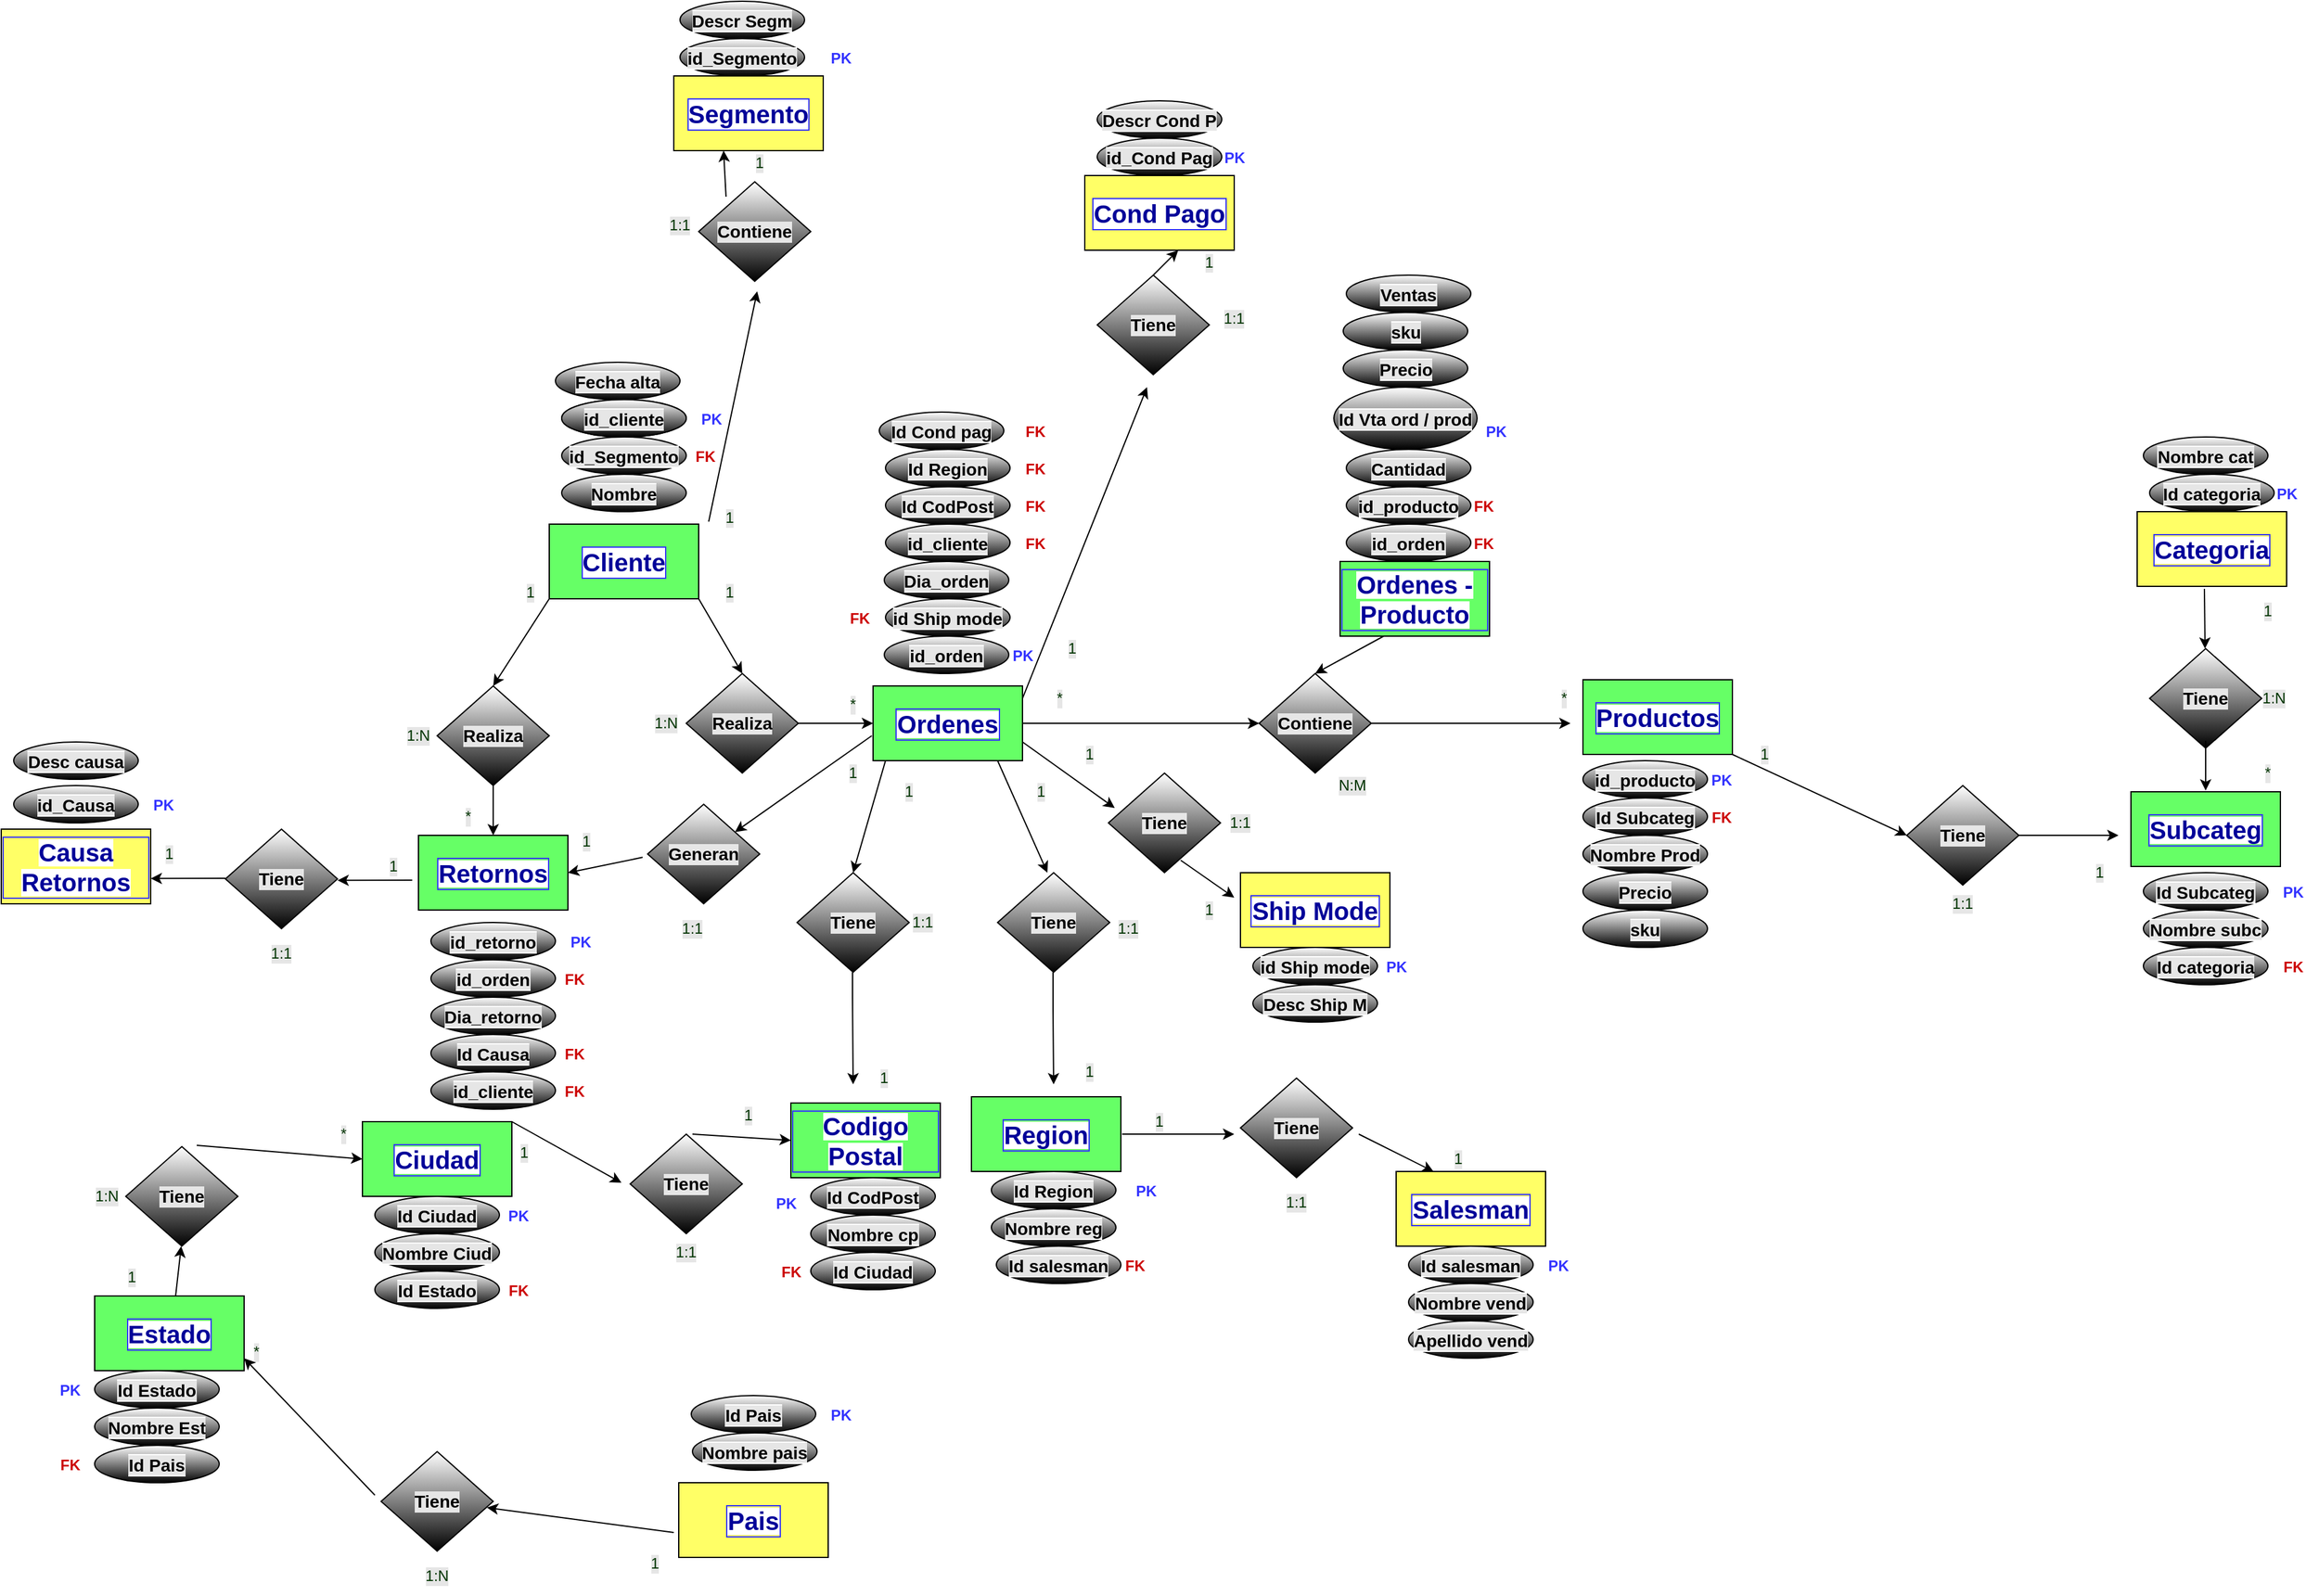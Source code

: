 <mxfile version="20.8.20" type="google"><diagram id="PlPm3DDEpKnXkEPoAFoL" name="Página-1"><mxGraphModel grid="1" page="1" gridSize="10" guides="1" tooltips="1" connect="1" arrows="1" fold="1" pageScale="1" pageWidth="1169" pageHeight="827" math="0" shadow="0"><root><mxCell id="0"/><mxCell id="1" parent="0"/><mxCell id="C1baLwybS-N-n2R99N6j-1" value="&lt;b&gt;&lt;font color=&quot;#000099&quot; style=&quot;font-size: 20px;&quot;&gt;Cliente&lt;/font&gt;&lt;/b&gt;" style="rounded=0;whiteSpace=wrap;html=1;labelBackgroundColor=default;labelBorderColor=#3333FF;fillColor=#66FF66;" vertex="1" parent="1"><mxGeometry x="320" y="200" width="120" height="60" as="geometry"/></mxCell><mxCell id="C1baLwybS-N-n2R99N6j-2" value="&lt;b&gt;&lt;font color=&quot;#000099&quot; style=&quot;font-size: 20px; background-color: rgb(255, 255, 255);&quot;&gt;Ciudad&lt;/font&gt;&lt;/b&gt;" style="rounded=0;whiteSpace=wrap;html=1;labelBorderColor=#3333FF;fillColor=#66FF66;" vertex="1" parent="1"><mxGeometry x="170" y="680" width="120" height="60" as="geometry"/></mxCell><mxCell id="C1baLwybS-N-n2R99N6j-3" value="&lt;b&gt;&lt;font color=&quot;#000099&quot; style=&quot;font-size: 20px; background-color: rgb(255, 255, 255);&quot;&gt;Region&lt;/font&gt;&lt;/b&gt;" style="rounded=0;whiteSpace=wrap;html=1;labelBorderColor=#3333FF;fillColor=#66FF66;" vertex="1" parent="1"><mxGeometry x="659" y="660" width="120" height="60" as="geometry"/></mxCell><mxCell id="C1baLwybS-N-n2R99N6j-5" value="&lt;b&gt;&lt;font style=&quot;font-size: 14px; background-color: rgb(230, 230, 230);&quot;&gt;id_cliente&lt;/font&gt;&lt;/b&gt;" style="ellipse;whiteSpace=wrap;html=1;labelBackgroundColor=#FFFFFF;fontSize=15;fontColor=#000000;fillColor=#FFFFFF;gradientColor=default;" vertex="1" parent="1"><mxGeometry x="330" y="100" width="100" height="30" as="geometry"/></mxCell><mxCell id="C1baLwybS-N-n2R99N6j-9" value="&lt;span style=&quot;font-size: 14px; background-color: rgb(230, 230, 230);&quot;&gt;&lt;b&gt;id_Segmento&lt;/b&gt;&lt;/span&gt;" style="ellipse;whiteSpace=wrap;html=1;labelBackgroundColor=#FFFFFF;fontSize=15;fontColor=#000000;fillColor=#FFFFFF;gradientColor=default;" vertex="1" parent="1"><mxGeometry x="330" y="130" width="100" height="30" as="geometry"/></mxCell><mxCell id="C1baLwybS-N-n2R99N6j-28" value="" style="edgeStyle=orthogonalEdgeStyle;rounded=0;orthogonalLoop=1;jettySize=auto;html=1;fontSize=12;fontColor=#003300;" edge="1" parent="1" source="C1baLwybS-N-n2R99N6j-13" target="C1baLwybS-N-n2R99N6j-17"><mxGeometry relative="1" as="geometry"/></mxCell><mxCell id="C1baLwybS-N-n2R99N6j-13" value="&lt;b&gt;Realiza&lt;/b&gt;" style="rhombus;whiteSpace=wrap;html=1;labelBackgroundColor=#E6E6E6;fontSize=14;fontColor=#000000;fillColor=#FFFFFF;gradientColor=default;" vertex="1" parent="1"><mxGeometry x="230" y="330" width="90" height="80" as="geometry"/></mxCell><mxCell id="C1baLwybS-N-n2R99N6j-30" value="" style="edgeStyle=orthogonalEdgeStyle;rounded=0;orthogonalLoop=1;jettySize=auto;html=1;fontSize=12;fontColor=#003300;" edge="1" parent="1" source="C1baLwybS-N-n2R99N6j-14" target="C1baLwybS-N-n2R99N6j-15"><mxGeometry relative="1" as="geometry"/></mxCell><mxCell id="C1baLwybS-N-n2R99N6j-14" value="&lt;b&gt;Realiza&lt;/b&gt;" style="rhombus;whiteSpace=wrap;html=1;labelBackgroundColor=#E6E6E6;fontSize=14;fontColor=#000000;fillColor=#FFFFFF;gradientColor=default;" vertex="1" parent="1"><mxGeometry x="430" y="320" width="90" height="80" as="geometry"/></mxCell><mxCell id="C1baLwybS-N-n2R99N6j-32" value="" style="edgeStyle=orthogonalEdgeStyle;rounded=0;orthogonalLoop=1;jettySize=auto;html=1;fontSize=12;fontColor=#003300;" edge="1" parent="1" source="C1baLwybS-N-n2R99N6j-15" target="C1baLwybS-N-n2R99N6j-19"><mxGeometry relative="1" as="geometry"/></mxCell><mxCell id="C1baLwybS-N-n2R99N6j-15" value="&lt;b&gt;&lt;font color=&quot;#000099&quot; style=&quot;font-size: 20px; background-color: rgb(255, 255, 255);&quot;&gt;Ordenes&lt;/font&gt;&lt;/b&gt;" style="rounded=0;whiteSpace=wrap;html=1;labelBorderColor=#3333FF;fillColor=#66FF66;" vertex="1" parent="1"><mxGeometry x="580" y="330" width="120" height="60" as="geometry"/></mxCell><mxCell id="C1baLwybS-N-n2R99N6j-16" value="&lt;b&gt;&lt;font color=&quot;#000099&quot; style=&quot;font-size: 20px; background-color: rgb(255, 255, 255);&quot;&gt;Productos&lt;/font&gt;&lt;/b&gt;" style="rounded=0;whiteSpace=wrap;html=1;labelBorderColor=#3333FF;fillColor=#66FF66;" vertex="1" parent="1"><mxGeometry x="1150" y="325" width="120" height="60" as="geometry"/></mxCell><mxCell id="C1baLwybS-N-n2R99N6j-17" value="&lt;b&gt;&lt;font color=&quot;#000099&quot; style=&quot;font-size: 20px; background-color: rgb(255, 255, 255);&quot;&gt;Retornos&lt;/font&gt;&lt;/b&gt;" style="rounded=0;whiteSpace=wrap;html=1;labelBorderColor=#3333FF;fillColor=#66FF66;" vertex="1" parent="1"><mxGeometry x="215" y="450" width="120" height="60" as="geometry"/></mxCell><mxCell id="C1baLwybS-N-n2R99N6j-18" value="&lt;b&gt;Tiene&lt;/b&gt;" style="rhombus;whiteSpace=wrap;html=1;labelBackgroundColor=#E6E6E6;fontSize=14;fontColor=#000000;fillColor=#FFFFFF;gradientColor=default;" vertex="1" parent="1"><mxGeometry x="519" y="480" width="90" height="80" as="geometry"/></mxCell><mxCell id="C1baLwybS-N-n2R99N6j-19" value="&lt;b&gt;Contiene&lt;/b&gt;" style="rhombus;whiteSpace=wrap;html=1;labelBackgroundColor=#E6E6E6;fontSize=14;fontColor=#000000;fillColor=#FFFFFF;gradientColor=default;" vertex="1" parent="1"><mxGeometry x="890" y="320" width="90" height="80" as="geometry"/></mxCell><mxCell id="C1baLwybS-N-n2R99N6j-20" value="&lt;b&gt;Tiene&lt;/b&gt;" style="rhombus;whiteSpace=wrap;html=1;labelBackgroundColor=#E6E6E6;fontSize=14;fontColor=#000000;fillColor=#FFFFFF;gradientColor=default;" vertex="1" parent="1"><mxGeometry x="680" y="480" width="90" height="80" as="geometry"/></mxCell><mxCell id="C1baLwybS-N-n2R99N6j-21" value="&lt;b&gt;&lt;font style=&quot;font-size: 14px; background-color: rgb(230, 230, 230);&quot;&gt;Nombre&lt;/font&gt;&lt;/b&gt;" style="ellipse;whiteSpace=wrap;html=1;labelBackgroundColor=#FFFFFF;fontSize=15;fontColor=#000000;fillColor=#FFFFFF;gradientColor=default;" vertex="1" parent="1"><mxGeometry x="330" y="160" width="100" height="30" as="geometry"/></mxCell><mxCell id="C1baLwybS-N-n2R99N6j-23" value="&lt;b&gt;&lt;font color=&quot;#3333ff&quot; style=&quot;font-size: 12px;&quot;&gt;PK&lt;/font&gt;&lt;/b&gt;" style="text;html=1;align=center;verticalAlign=middle;resizable=0;points=[];autosize=1;strokeColor=none;fillColor=none;fontSize=14;fontColor=#000000;" vertex="1" parent="1"><mxGeometry x="430" y="100" width="40" height="30" as="geometry"/></mxCell><mxCell id="C1baLwybS-N-n2R99N6j-24" value="&lt;font color=&quot;#003300&quot;&gt;1&lt;/font&gt;" style="text;html=1;strokeColor=none;fillColor=none;align=center;verticalAlign=middle;whiteSpace=wrap;rounded=0;labelBackgroundColor=#E6E6E6;fontSize=12;fontColor=#3333FF;" vertex="1" parent="1"><mxGeometry x="450" y="240" width="30" height="30" as="geometry"/></mxCell><mxCell id="C1baLwybS-N-n2R99N6j-26" value="" style="endArrow=classic;html=1;rounded=0;fontSize=12;fontColor=#003300;entryX=0.5;entryY=0;entryDx=0;entryDy=0;" edge="1" parent="1" target="C1baLwybS-N-n2R99N6j-13"><mxGeometry width="50" height="50" relative="1" as="geometry"><mxPoint x="320" y="260" as="sourcePoint"/><mxPoint x="340" y="310" as="targetPoint"/></mxGeometry></mxCell><mxCell id="C1baLwybS-N-n2R99N6j-29" value="" style="endArrow=classic;html=1;rounded=0;fontSize=12;fontColor=#003300;startArrow=none;" edge="1" parent="1"><mxGeometry width="50" height="50" relative="1" as="geometry"><mxPoint x="580" y="360" as="sourcePoint"/><mxPoint x="580" y="360" as="targetPoint"/></mxGeometry></mxCell><mxCell id="C1baLwybS-N-n2R99N6j-33" value="" style="endArrow=classic;html=1;rounded=0;fontSize=12;fontColor=#003300;" edge="1" parent="1"><mxGeometry width="50" height="50" relative="1" as="geometry"><mxPoint x="980" y="360" as="sourcePoint"/><mxPoint x="1140" y="360" as="targetPoint"/></mxGeometry></mxCell><mxCell id="C1baLwybS-N-n2R99N6j-34" value="" style="endArrow=classic;html=1;rounded=0;fontSize=12;fontColor=#003300;entryX=0.5;entryY=0;entryDx=0;entryDy=0;" edge="1" parent="1" target="C1baLwybS-N-n2R99N6j-18"><mxGeometry width="50" height="50" relative="1" as="geometry"><mxPoint x="590" y="390" as="sourcePoint"/><mxPoint x="600" y="480" as="targetPoint"/></mxGeometry></mxCell><mxCell id="C1baLwybS-N-n2R99N6j-35" value="" style="endArrow=classic;html=1;rounded=0;fontSize=12;fontColor=#003300;" edge="1" parent="1"><mxGeometry width="50" height="50" relative="1" as="geometry"><mxPoint x="680" y="390" as="sourcePoint"/><mxPoint x="720" y="480" as="targetPoint"/></mxGeometry></mxCell><mxCell id="C1baLwybS-N-n2R99N6j-36" value="" style="edgeStyle=orthogonalEdgeStyle;rounded=0;orthogonalLoop=1;jettySize=auto;html=1;fontSize=12;fontColor=#003300;" edge="1" parent="1"><mxGeometry relative="1" as="geometry"><mxPoint x="563.5" y="560" as="sourcePoint"/><mxPoint x="564" y="650" as="targetPoint"/><Array as="points"><mxPoint x="564" y="580"/><mxPoint x="564" y="580"/></Array></mxGeometry></mxCell><mxCell id="C1baLwybS-N-n2R99N6j-37" value="" style="edgeStyle=orthogonalEdgeStyle;rounded=0;orthogonalLoop=1;jettySize=auto;html=1;fontSize=12;fontColor=#003300;" edge="1" parent="1"><mxGeometry relative="1" as="geometry"><mxPoint x="724.5" y="560" as="sourcePoint"/><mxPoint x="725" y="650" as="targetPoint"/><Array as="points"><mxPoint x="725" y="590"/><mxPoint x="725" y="590"/></Array></mxGeometry></mxCell><mxCell id="C1baLwybS-N-n2R99N6j-39" value="&lt;b&gt;&lt;font style=&quot;font-size: 14px; background-color: rgb(230, 230, 230);&quot;&gt;Dia_orden&lt;/font&gt;&lt;/b&gt;" style="ellipse;whiteSpace=wrap;html=1;labelBackgroundColor=#FFFFFF;fontSize=15;fontColor=#000000;fillColor=#FFFFFF;gradientColor=default;" vertex="1" parent="1"><mxGeometry x="589" y="230" width="100" height="30" as="geometry"/></mxCell><mxCell id="C1baLwybS-N-n2R99N6j-40" value="&lt;b&gt;&lt;font style=&quot;font-size: 14px; background-color: rgb(230, 230, 230);&quot;&gt;id Ship mode&lt;/font&gt;&lt;/b&gt;" style="ellipse;whiteSpace=wrap;html=1;labelBackgroundColor=#FFFFFF;fontSize=15;fontColor=#000000;fillColor=#FFFFFF;gradientColor=default;" vertex="1" parent="1"><mxGeometry x="590" y="260" width="100" height="30" as="geometry"/></mxCell><mxCell id="C1baLwybS-N-n2R99N6j-41" value="&lt;b&gt;&lt;font style=&quot;font-size: 14px; background-color: rgb(230, 230, 230);&quot;&gt;Cantidad&lt;/font&gt;&lt;/b&gt;" style="ellipse;whiteSpace=wrap;html=1;labelBackgroundColor=#FFFFFF;fontSize=15;fontColor=#000000;fillColor=#FFFFFF;gradientColor=default;" vertex="1" parent="1"><mxGeometry x="960" y="140" width="100" height="30" as="geometry"/></mxCell><mxCell id="C1baLwybS-N-n2R99N6j-43" value="&lt;span style=&quot;font-size: 14px; background-color: rgb(230, 230, 230);&quot;&gt;&lt;b&gt;id_cliente&lt;/b&gt;&lt;/span&gt;" style="ellipse;whiteSpace=wrap;html=1;labelBackgroundColor=#FFFFFF;fontSize=15;fontColor=#000000;fillColor=#FFFFFF;gradientColor=default;" vertex="1" parent="1"><mxGeometry x="590" y="200" width="100" height="30" as="geometry"/></mxCell><mxCell id="C1baLwybS-N-n2R99N6j-44" value="&lt;b&gt;&lt;font style=&quot;font-size: 14px; background-color: rgb(230, 230, 230);&quot;&gt;Id CodPost&lt;/font&gt;&lt;/b&gt;" style="ellipse;whiteSpace=wrap;html=1;labelBackgroundColor=#FFFFFF;fontSize=15;fontColor=#000000;fillColor=#FFFFFF;gradientColor=default;" vertex="1" parent="1"><mxGeometry x="590" y="170" width="100" height="30" as="geometry"/></mxCell><mxCell id="C1baLwybS-N-n2R99N6j-46" value="&lt;b&gt;&lt;font style=&quot;font-size: 14px; background-color: rgb(230, 230, 230);&quot;&gt;Id Region&lt;/font&gt;&lt;/b&gt;" style="ellipse;whiteSpace=wrap;html=1;labelBackgroundColor=#FFFFFF;fontSize=15;fontColor=#000000;fillColor=#FFFFFF;gradientColor=default;" vertex="1" parent="1"><mxGeometry x="590" y="140" width="100" height="30" as="geometry"/></mxCell><mxCell id="C1baLwybS-N-n2R99N6j-53" value="&lt;b&gt;&lt;font color=&quot;#cc0000&quot; style=&quot;font-size: 12px;&quot;&gt;FK&lt;/font&gt;&lt;/b&gt;" style="text;html=1;align=center;verticalAlign=middle;resizable=0;points=[];autosize=1;strokeColor=none;fillColor=none;fontSize=14;fontColor=#000000;" vertex="1" parent="1"><mxGeometry x="690" y="200" width="40" height="30" as="geometry"/></mxCell><mxCell id="C1baLwybS-N-n2R99N6j-54" value="&lt;b&gt;&lt;font color=&quot;#cc0000&quot; style=&quot;font-size: 12px;&quot;&gt;FK&lt;/font&gt;&lt;/b&gt;" style="text;html=1;align=center;verticalAlign=middle;resizable=0;points=[];autosize=1;strokeColor=none;fillColor=none;fontSize=14;fontColor=#000000;" vertex="1" parent="1"><mxGeometry x="690" y="140" width="40" height="30" as="geometry"/></mxCell><mxCell id="C1baLwybS-N-n2R99N6j-55" value="&lt;b&gt;&lt;font color=&quot;#cc0000&quot; style=&quot;font-size: 12px;&quot;&gt;FK&lt;/font&gt;&lt;/b&gt;" style="text;html=1;align=center;verticalAlign=middle;resizable=0;points=[];autosize=1;strokeColor=none;fillColor=none;fontSize=14;fontColor=#000000;" vertex="1" parent="1"><mxGeometry x="690" y="170" width="40" height="30" as="geometry"/></mxCell><mxCell id="C1baLwybS-N-n2R99N6j-56" value="&lt;font color=&quot;#003300&quot;&gt;1&lt;/font&gt;" style="text;html=1;strokeColor=none;fillColor=none;align=center;verticalAlign=middle;whiteSpace=wrap;rounded=0;labelBackgroundColor=#E6E6E6;fontSize=12;fontColor=#3333FF;" vertex="1" parent="1"><mxGeometry x="290" y="240" width="30" height="30" as="geometry"/></mxCell><mxCell id="C1baLwybS-N-n2R99N6j-57" value="" style="endArrow=classic;html=1;rounded=0;fontSize=12;fontColor=#003300;entryX=0.5;entryY=0;entryDx=0;entryDy=0;" edge="1" parent="1" target="C1baLwybS-N-n2R99N6j-14"><mxGeometry width="50" height="50" relative="1" as="geometry"><mxPoint x="440" y="260" as="sourcePoint"/><mxPoint x="425" y="320" as="targetPoint"/></mxGeometry></mxCell><mxCell id="C1baLwybS-N-n2R99N6j-59" value="&lt;font color=&quot;#003300&quot;&gt;1:N&lt;/font&gt;" style="text;html=1;strokeColor=none;fillColor=none;align=center;verticalAlign=middle;whiteSpace=wrap;rounded=0;labelBackgroundColor=#E6E6E6;fontSize=12;fontColor=#3333FF;" vertex="1" parent="1"><mxGeometry x="399" y="345" width="30" height="30" as="geometry"/></mxCell><mxCell id="C1baLwybS-N-n2R99N6j-64" value="&lt;font color=&quot;#003300&quot;&gt;*&lt;/font&gt;" style="text;html=1;strokeColor=none;fillColor=none;align=center;verticalAlign=middle;whiteSpace=wrap;rounded=0;labelBackgroundColor=#E6E6E6;fontSize=12;fontColor=#3333FF;" vertex="1" parent="1"><mxGeometry x="549" y="330" width="30" height="30" as="geometry"/></mxCell><mxCell id="C1baLwybS-N-n2R99N6j-65" value="&lt;font color=&quot;#003300&quot;&gt;*&lt;/font&gt;" style="text;html=1;strokeColor=none;fillColor=none;align=center;verticalAlign=middle;whiteSpace=wrap;rounded=0;labelBackgroundColor=#E6E6E6;fontSize=12;fontColor=#3333FF;" vertex="1" parent="1"><mxGeometry x="240" y="420" width="30" height="30" as="geometry"/></mxCell><mxCell id="C1baLwybS-N-n2R99N6j-66" value="&lt;font color=&quot;#003300&quot;&gt;1:N&lt;/font&gt;" style="text;html=1;strokeColor=none;fillColor=none;align=center;verticalAlign=middle;whiteSpace=wrap;rounded=0;labelBackgroundColor=#E6E6E6;fontSize=12;fontColor=#3333FF;" vertex="1" parent="1"><mxGeometry x="200" y="355" width="30" height="30" as="geometry"/></mxCell><mxCell id="C1baLwybS-N-n2R99N6j-67" value="&lt;b&gt;&lt;font style=&quot;font-size: 14px; background-color: rgb(230, 230, 230);&quot;&gt;id_retorno&lt;/font&gt;&lt;/b&gt;" style="ellipse;whiteSpace=wrap;html=1;labelBackgroundColor=#FFFFFF;fontSize=15;fontColor=#000000;fillColor=#FFFFFF;gradientColor=default;" vertex="1" parent="1"><mxGeometry x="225" y="520" width="100" height="30" as="geometry"/></mxCell><mxCell id="C1baLwybS-N-n2R99N6j-68" value="&lt;b&gt;&lt;font color=&quot;#3333ff&quot; style=&quot;font-size: 12px;&quot;&gt;PK&lt;/font&gt;&lt;/b&gt;" style="text;html=1;align=center;verticalAlign=middle;resizable=0;points=[];autosize=1;strokeColor=none;fillColor=none;fontSize=14;fontColor=#000000;" vertex="1" parent="1"><mxGeometry x="325" y="520" width="40" height="30" as="geometry"/></mxCell><mxCell id="C1baLwybS-N-n2R99N6j-69" value="&lt;b&gt;&lt;font style=&quot;font-size: 14px; background-color: rgb(230, 230, 230);&quot;&gt;id_orden&lt;/font&gt;&lt;/b&gt;" style="ellipse;whiteSpace=wrap;html=1;labelBackgroundColor=#FFFFFF;fontSize=15;fontColor=#000000;fillColor=#FFFFFF;gradientColor=default;" vertex="1" parent="1"><mxGeometry x="225" y="550" width="100" height="30" as="geometry"/></mxCell><mxCell id="C1baLwybS-N-n2R99N6j-70" value="&lt;b&gt;&lt;font style=&quot;font-size: 14px; background-color: rgb(230, 230, 230);&quot;&gt;Dia_retorno&lt;/font&gt;&lt;/b&gt;" style="ellipse;whiteSpace=wrap;html=1;labelBackgroundColor=#FFFFFF;fontSize=15;fontColor=#000000;fillColor=#FFFFFF;gradientColor=default;" vertex="1" parent="1"><mxGeometry x="225" y="580" width="100" height="30" as="geometry"/></mxCell><mxCell id="C1baLwybS-N-n2R99N6j-71" value="&lt;b&gt;&lt;font style=&quot;font-size: 14px; background-color: rgb(230, 230, 230);&quot;&gt;Id Causa&lt;/font&gt;&lt;/b&gt;" style="ellipse;whiteSpace=wrap;html=1;labelBackgroundColor=#FFFFFF;fontSize=15;fontColor=#000000;fillColor=#FFFFFF;gradientColor=default;" vertex="1" parent="1"><mxGeometry x="225" y="610" width="100" height="30" as="geometry"/></mxCell><mxCell id="C1baLwybS-N-n2R99N6j-72" value="&lt;b&gt;&lt;font color=&quot;#cc0000&quot; style=&quot;font-size: 12px;&quot;&gt;FK&lt;/font&gt;&lt;/b&gt;" style="text;html=1;align=center;verticalAlign=middle;resizable=0;points=[];autosize=1;strokeColor=none;fillColor=none;fontSize=14;fontColor=#000000;" vertex="1" parent="1"><mxGeometry x="320" y="550" width="40" height="30" as="geometry"/></mxCell><mxCell id="C1baLwybS-N-n2R99N6j-73" value="&lt;b&gt;&lt;font style=&quot;font-size: 14px; background-color: rgb(230, 230, 230);&quot;&gt;Id CodPost&lt;/font&gt;&lt;/b&gt;" style="ellipse;whiteSpace=wrap;html=1;labelBackgroundColor=#FFFFFF;fontSize=15;fontColor=#000000;fillColor=#FFFFFF;gradientColor=default;" vertex="1" parent="1"><mxGeometry x="530" y="725" width="100" height="30" as="geometry"/></mxCell><mxCell id="C1baLwybS-N-n2R99N6j-77" value="&lt;b&gt;&lt;font color=&quot;#3333ff&quot; style=&quot;font-size: 12px;&quot;&gt;PK&lt;/font&gt;&lt;/b&gt;" style="text;html=1;align=center;verticalAlign=middle;resizable=0;points=[];autosize=1;strokeColor=none;fillColor=none;fontSize=14;fontColor=#000000;" vertex="1" parent="1"><mxGeometry x="490" y="730" width="40" height="30" as="geometry"/></mxCell><mxCell id="C1baLwybS-N-n2R99N6j-78" value="&lt;span style=&quot;font-size: 14px; background-color: rgb(230, 230, 230);&quot;&gt;&lt;b&gt;Id Region&lt;/b&gt;&lt;/span&gt;" style="ellipse;whiteSpace=wrap;html=1;labelBackgroundColor=#FFFFFF;fontSize=15;fontColor=#000000;fillColor=#FFFFFF;gradientColor=default;" vertex="1" parent="1"><mxGeometry x="675" y="720" width="100" height="30" as="geometry"/></mxCell><mxCell id="C1baLwybS-N-n2R99N6j-79" value="&lt;b&gt;&lt;font style=&quot;font-size: 14px; background-color: rgb(230, 230, 230);&quot;&gt;Nombre reg&lt;/font&gt;&lt;/b&gt;" style="ellipse;whiteSpace=wrap;html=1;labelBackgroundColor=#FFFFFF;fontSize=15;fontColor=#000000;fillColor=#FFFFFF;gradientColor=default;" vertex="1" parent="1"><mxGeometry x="675" y="750" width="100" height="30" as="geometry"/></mxCell><mxCell id="C1baLwybS-N-n2R99N6j-81" value="&lt;b&gt;&lt;font style=&quot;font-size: 14px; background-color: rgb(230, 230, 230);&quot;&gt;id_producto&lt;/font&gt;&lt;/b&gt;" style="ellipse;whiteSpace=wrap;html=1;labelBackgroundColor=#FFFFFF;fontSize=15;fontColor=#000000;fillColor=#FFFFFF;gradientColor=default;" vertex="1" parent="1"><mxGeometry x="1150" y="390" width="100" height="30" as="geometry"/></mxCell><mxCell id="C1baLwybS-N-n2R99N6j-83" value="&lt;span&gt;&lt;font style=&quot;font-size: 14px; background-color: rgb(230, 230, 230);&quot;&gt;Id Subcateg&lt;/font&gt;&lt;/span&gt;" style="ellipse;whiteSpace=wrap;html=1;labelBackgroundColor=#FFFFFF;fontSize=15;fontColor=#000000;fillColor=#FFFFFF;gradientColor=default;fontStyle=1" vertex="1" parent="1"><mxGeometry x="1150" y="420" width="100" height="30" as="geometry"/></mxCell><mxCell id="C1baLwybS-N-n2R99N6j-84" value="&lt;b&gt;&lt;font style=&quot;font-size: 14px; background-color: rgb(230, 230, 230);&quot;&gt;Nombre Prod&lt;/font&gt;&lt;/b&gt;" style="ellipse;whiteSpace=wrap;html=1;labelBackgroundColor=#FFFFFF;fontSize=15;fontColor=#000000;fillColor=#FFFFFF;gradientColor=default;" vertex="1" parent="1"><mxGeometry x="1150" y="450" width="100" height="30" as="geometry"/></mxCell><mxCell id="C1baLwybS-N-n2R99N6j-85" value="&lt;b&gt;&lt;font color=&quot;#3333ff&quot; style=&quot;font-size: 12px;&quot;&gt;PK&lt;/font&gt;&lt;/b&gt;" style="text;html=1;align=center;verticalAlign=middle;resizable=0;points=[];autosize=1;strokeColor=none;fillColor=none;fontSize=14;fontColor=#000000;" vertex="1" parent="1"><mxGeometry x="1241" y="390" width="40" height="30" as="geometry"/></mxCell><mxCell id="C1baLwybS-N-n2R99N6j-89" value="&lt;font color=&quot;#003300&quot;&gt;1&lt;/font&gt;" style="text;html=1;strokeColor=none;fillColor=none;align=center;verticalAlign=middle;whiteSpace=wrap;rounded=0;labelBackgroundColor=#E6E6E6;fontSize=12;fontColor=#3333FF;" vertex="1" parent="1"><mxGeometry x="594" y="400" width="30" height="30" as="geometry"/></mxCell><mxCell id="C1baLwybS-N-n2R99N6j-91" value="&lt;font color=&quot;#003300&quot;&gt;1&lt;/font&gt;" style="text;html=1;strokeColor=none;fillColor=none;align=center;verticalAlign=middle;whiteSpace=wrap;rounded=0;labelBackgroundColor=#E6E6E6;fontSize=12;fontColor=#3333FF;" vertex="1" parent="1"><mxGeometry x="700" y="400" width="30" height="30" as="geometry"/></mxCell><mxCell id="C1baLwybS-N-n2R99N6j-92" value="&lt;font color=&quot;#003300&quot;&gt;1&lt;/font&gt;" style="text;html=1;strokeColor=none;fillColor=none;align=center;verticalAlign=middle;whiteSpace=wrap;rounded=0;labelBackgroundColor=#E6E6E6;fontSize=12;fontColor=#3333FF;" vertex="1" parent="1"><mxGeometry x="574" y="630" width="30" height="30" as="geometry"/></mxCell><mxCell id="C1baLwybS-N-n2R99N6j-93" value="&lt;font color=&quot;#003300&quot;&gt;1&lt;/font&gt;" style="text;html=1;strokeColor=none;fillColor=none;align=center;verticalAlign=middle;whiteSpace=wrap;rounded=0;labelBackgroundColor=#E6E6E6;fontSize=12;fontColor=#3333FF;" vertex="1" parent="1"><mxGeometry x="739" y="625" width="30" height="30" as="geometry"/></mxCell><mxCell id="C1baLwybS-N-n2R99N6j-95" value="&lt;font color=&quot;#003300&quot;&gt;1:1&lt;/font&gt;" style="text;html=1;strokeColor=none;fillColor=none;align=center;verticalAlign=middle;whiteSpace=wrap;rounded=0;labelBackgroundColor=#E6E6E6;fontSize=12;fontColor=#3333FF;" vertex="1" parent="1"><mxGeometry x="770" y="510" width="30" height="30" as="geometry"/></mxCell><mxCell id="C1baLwybS-N-n2R99N6j-96" value="&lt;b&gt;&lt;font color=&quot;#3333ff&quot; style=&quot;font-size: 12px;&quot;&gt;PK&lt;/font&gt;&lt;/b&gt;" style="text;html=1;align=center;verticalAlign=middle;resizable=0;points=[];autosize=1;strokeColor=none;fillColor=none;fontSize=14;fontColor=#000000;" vertex="1" parent="1"><mxGeometry x="779" y="720" width="40" height="30" as="geometry"/></mxCell><mxCell id="C1baLwybS-N-n2R99N6j-105" value="&lt;font color=&quot;#003300&quot;&gt;*&lt;/font&gt;" style="text;html=1;strokeColor=none;fillColor=none;align=center;verticalAlign=middle;whiteSpace=wrap;rounded=0;labelBackgroundColor=#E6E6E6;fontSize=12;fontColor=#3333FF;" vertex="1" parent="1"><mxGeometry x="1120" y="325" width="30" height="30" as="geometry"/></mxCell><mxCell id="C1baLwybS-N-n2R99N6j-106" value="" style="endArrow=none;html=1;rounded=0;fontSize=12;fontColor=#003300;" edge="1" parent="1"><mxGeometry width="50" height="50" relative="1" as="geometry"><mxPoint x="700" y="359.5" as="sourcePoint"/><mxPoint x="700" y="359.5" as="targetPoint"/></mxGeometry></mxCell><mxCell id="2aEqqAUmdZuA0e0Xjtmh-7" value="&lt;b&gt;&lt;font style=&quot;font-size: 14px; background-color: rgb(230, 230, 230);&quot;&gt;id_orden&lt;/font&gt;&lt;/b&gt;" style="ellipse;whiteSpace=wrap;html=1;labelBackgroundColor=#FFFFFF;fontSize=15;fontColor=#000000;fillColor=#FFFFFF;gradientColor=default;" vertex="1" parent="1"><mxGeometry x="589" y="290" width="100" height="30" as="geometry"/></mxCell><mxCell id="2aEqqAUmdZuA0e0Xjtmh-10" value="&lt;b&gt;Generan&lt;/b&gt;" style="rhombus;whiteSpace=wrap;html=1;labelBackgroundColor=#E6E6E6;fontSize=14;fontColor=#000000;fillColor=#FFFFFF;gradientColor=default;" vertex="1" parent="1"><mxGeometry x="399" y="425" width="90" height="80" as="geometry"/></mxCell><mxCell id="2aEqqAUmdZuA0e0Xjtmh-12" value="&lt;b&gt;&lt;font color=&quot;#3333ff&quot; style=&quot;font-size: 12px;&quot;&gt;PK&lt;/font&gt;&lt;/b&gt;" style="text;html=1;align=center;verticalAlign=middle;resizable=0;points=[];autosize=1;strokeColor=none;fillColor=none;fontSize=14;fontColor=#000000;" vertex="1" parent="1"><mxGeometry x="680" y="290" width="40" height="30" as="geometry"/></mxCell><mxCell id="2aEqqAUmdZuA0e0Xjtmh-15" value="" style="endArrow=classic;html=1;rounded=0;" edge="1" parent="1" target="2aEqqAUmdZuA0e0Xjtmh-10"><mxGeometry width="50" height="50" relative="1" as="geometry"><mxPoint x="579" y="370" as="sourcePoint"/><mxPoint x="529" y="420" as="targetPoint"/></mxGeometry></mxCell><mxCell id="2aEqqAUmdZuA0e0Xjtmh-16" value="" style="endArrow=classic;html=1;rounded=0;entryX=1;entryY=0.5;entryDx=0;entryDy=0;" edge="1" parent="1" target="C1baLwybS-N-n2R99N6j-17"><mxGeometry width="50" height="50" relative="1" as="geometry"><mxPoint x="395" y="467.67" as="sourcePoint"/><mxPoint x="334.996" y="509.996" as="targetPoint"/></mxGeometry></mxCell><mxCell id="2aEqqAUmdZuA0e0Xjtmh-18" value="&lt;font color=&quot;#003300&quot;&gt;1&lt;/font&gt;" style="text;html=1;strokeColor=none;fillColor=none;align=center;verticalAlign=middle;whiteSpace=wrap;rounded=0;labelBackgroundColor=#E6E6E6;fontSize=12;fontColor=#3333FF;" vertex="1" parent="1"><mxGeometry x="335" y="440" width="30" height="30" as="geometry"/></mxCell><mxCell id="2aEqqAUmdZuA0e0Xjtmh-22" value="&lt;font color=&quot;#003300&quot;&gt;1&lt;/font&gt;" style="text;html=1;strokeColor=none;fillColor=none;align=center;verticalAlign=middle;whiteSpace=wrap;rounded=0;labelBackgroundColor=#E6E6E6;fontSize=12;fontColor=#3333FF;" vertex="1" parent="1"><mxGeometry x="549" y="385" width="30" height="30" as="geometry"/></mxCell><mxCell id="2aEqqAUmdZuA0e0Xjtmh-27" value="&lt;font color=&quot;#003300&quot;&gt;1:1&lt;/font&gt;" style="text;html=1;strokeColor=none;fillColor=none;align=center;verticalAlign=middle;whiteSpace=wrap;rounded=0;labelBackgroundColor=#E6E6E6;fontSize=12;fontColor=#3333FF;" vertex="1" parent="1"><mxGeometry x="605" y="505" width="30" height="30" as="geometry"/></mxCell><mxCell id="2aEqqAUmdZuA0e0Xjtmh-29" value="&lt;font color=&quot;#003300&quot;&gt;1:1&lt;/font&gt;" style="text;html=1;strokeColor=none;fillColor=none;align=center;verticalAlign=middle;whiteSpace=wrap;rounded=0;labelBackgroundColor=#E6E6E6;fontSize=12;fontColor=#3333FF;" vertex="1" parent="1"><mxGeometry x="420" y="510" width="30" height="30" as="geometry"/></mxCell><mxCell id="8zJvEbX7JQ_z378_JHZw-1" value="&lt;b&gt;&lt;font style=&quot;font-size: 14px; background-color: rgb(230, 230, 230);&quot;&gt;id_cliente&lt;/font&gt;&lt;/b&gt;" style="ellipse;whiteSpace=wrap;html=1;labelBackgroundColor=#FFFFFF;fontSize=15;fontColor=#000000;fillColor=#FFFFFF;gradientColor=default;" vertex="1" parent="1"><mxGeometry x="330" y="100" width="100" height="30" as="geometry"/></mxCell><mxCell id="8zJvEbX7JQ_z378_JHZw-2" value="&lt;b&gt;&lt;font style=&quot;font-size: 14px; background-color: rgb(230, 230, 230);&quot;&gt;Fecha alta&lt;/font&gt;&lt;/b&gt;" style="ellipse;whiteSpace=wrap;html=1;labelBackgroundColor=#FFFFFF;fontSize=15;fontColor=#000000;fillColor=#FFFFFF;gradientColor=default;" vertex="1" parent="1"><mxGeometry x="325" y="70" width="100" height="30" as="geometry"/></mxCell><mxCell id="8zJvEbX7JQ_z378_JHZw-3" value="&lt;b&gt;&lt;font color=&quot;#cc0000&quot; style=&quot;font-size: 12px;&quot;&gt;FK&lt;/font&gt;&lt;/b&gt;" style="text;html=1;align=center;verticalAlign=middle;resizable=0;points=[];autosize=1;strokeColor=none;fillColor=none;fontSize=14;fontColor=#000000;" vertex="1" parent="1"><mxGeometry x="425" y="130" width="40" height="30" as="geometry"/></mxCell><mxCell id="8zJvEbX7JQ_z378_JHZw-4" value="&lt;b&gt;&lt;font color=&quot;#000099&quot; style=&quot;font-size: 20px;&quot;&gt;Segmento&lt;/font&gt;&lt;/b&gt;" style="rounded=0;whiteSpace=wrap;html=1;labelBackgroundColor=default;labelBorderColor=#3333FF;fillColor=#FFFF66;" vertex="1" parent="1"><mxGeometry x="420" y="-160" width="120" height="60" as="geometry"/></mxCell><mxCell id="8zJvEbX7JQ_z378_JHZw-5" value="&lt;b&gt;Contiene&lt;/b&gt;" style="rhombus;whiteSpace=wrap;html=1;labelBackgroundColor=#E6E6E6;fontSize=14;fontColor=#000000;fillColor=#FFFFFF;gradientColor=default;" vertex="1" parent="1"><mxGeometry x="440" y="-75" width="90" height="80" as="geometry"/></mxCell><mxCell id="8zJvEbX7JQ_z378_JHZw-6" value="&lt;span style=&quot;font-size: 14px; background-color: rgb(230, 230, 230);&quot;&gt;&lt;b&gt;id_Segmento&lt;/b&gt;&lt;/span&gt;" style="ellipse;whiteSpace=wrap;html=1;labelBackgroundColor=#FFFFFF;fontSize=15;fontColor=#000000;fillColor=#FFFFFF;gradientColor=default;" vertex="1" parent="1"><mxGeometry x="425" y="-190" width="100" height="30" as="geometry"/></mxCell><mxCell id="8zJvEbX7JQ_z378_JHZw-7" value="&lt;b&gt;&lt;font color=&quot;#3333ff&quot; style=&quot;font-size: 12px;&quot;&gt;PK&lt;/font&gt;&lt;/b&gt;" style="text;html=1;align=center;verticalAlign=middle;resizable=0;points=[];autosize=1;strokeColor=none;fillColor=none;fontSize=14;fontColor=#000000;" vertex="1" parent="1"><mxGeometry x="534" y="-190" width="40" height="30" as="geometry"/></mxCell><mxCell id="8zJvEbX7JQ_z378_JHZw-8" value="&lt;span style=&quot;font-size: 14px; background-color: rgb(230, 230, 230);&quot;&gt;&lt;b&gt;Descr Segm&lt;/b&gt;&lt;/span&gt;" style="ellipse;whiteSpace=wrap;html=1;labelBackgroundColor=#FFFFFF;fontSize=15;fontColor=#000000;fillColor=#FFFFFF;gradientColor=default;" vertex="1" parent="1"><mxGeometry x="425" y="-220" width="100" height="30" as="geometry"/></mxCell><mxCell id="8zJvEbX7JQ_z378_JHZw-19" value="&lt;b&gt;&lt;font color=&quot;#000099&quot; style=&quot;font-size: 20px; background-color: rgb(255, 255, 255);&quot;&gt;Ordenes - Producto&lt;/font&gt;&lt;/b&gt;" style="rounded=0;whiteSpace=wrap;html=1;labelBorderColor=#3333FF;fillColor=#66FF66;" vertex="1" parent="1"><mxGeometry x="955" y="230" width="120" height="60" as="geometry"/></mxCell><mxCell id="8zJvEbX7JQ_z378_JHZw-20" value="" style="endArrow=classic;html=1;rounded=0;fontSize=12;fontColor=#003300;entryX=0.5;entryY=0;entryDx=0;entryDy=0;" edge="1" parent="1" target="C1baLwybS-N-n2R99N6j-19"><mxGeometry width="50" height="50" relative="1" as="geometry"><mxPoint x="990" y="290" as="sourcePoint"/><mxPoint x="910" y="380" as="targetPoint"/></mxGeometry></mxCell><mxCell id="8zJvEbX7JQ_z378_JHZw-21" value="&lt;b&gt;&lt;font style=&quot;font-size: 14px; background-color: rgb(230, 230, 230);&quot;&gt;id_orden&lt;/font&gt;&lt;/b&gt;" style="ellipse;whiteSpace=wrap;html=1;labelBackgroundColor=#FFFFFF;fontSize=15;fontColor=#000000;fillColor=#FFFFFF;gradientColor=default;" vertex="1" parent="1"><mxGeometry x="960" y="200" width="100" height="30" as="geometry"/></mxCell><mxCell id="8zJvEbX7JQ_z378_JHZw-22" value="&lt;b&gt;&lt;font style=&quot;font-size: 14px; background-color: rgb(230, 230, 230);&quot;&gt;id_producto&lt;/font&gt;&lt;/b&gt;" style="ellipse;whiteSpace=wrap;html=1;labelBackgroundColor=#FFFFFF;fontSize=15;fontColor=#000000;fillColor=#FFFFFF;gradientColor=default;" vertex="1" parent="1"><mxGeometry x="960" y="170" width="100" height="30" as="geometry"/></mxCell><mxCell id="8zJvEbX7JQ_z378_JHZw-24" value="&lt;b&gt;&lt;font color=&quot;#cc0000&quot; style=&quot;font-size: 12px;&quot;&gt;FK&lt;/font&gt;&lt;/b&gt;" style="text;html=1;align=center;verticalAlign=middle;resizable=0;points=[];autosize=1;strokeColor=none;fillColor=none;fontSize=14;fontColor=#000000;" vertex="1" parent="1"><mxGeometry x="1050" y="200" width="40" height="30" as="geometry"/></mxCell><mxCell id="8zJvEbX7JQ_z378_JHZw-25" value="&lt;b&gt;&lt;font color=&quot;#cc0000&quot; style=&quot;font-size: 12px;&quot;&gt;FK&lt;/font&gt;&lt;/b&gt;" style="text;html=1;align=center;verticalAlign=middle;resizable=0;points=[];autosize=1;strokeColor=none;fillColor=none;fontSize=14;fontColor=#000000;" vertex="1" parent="1"><mxGeometry x="1050" y="170" width="40" height="30" as="geometry"/></mxCell><mxCell id="N08PNImcqQSm8ov4IWrH-1" value="&lt;b&gt;&lt;font color=&quot;#000099&quot; style=&quot;font-size: 20px;&quot;&gt;Cond Pago&lt;/font&gt;&lt;/b&gt;" style="rounded=0;whiteSpace=wrap;html=1;labelBackgroundColor=default;labelBorderColor=#3333FF;fillColor=#FFFF66;" vertex="1" parent="1"><mxGeometry x="750" y="-80" width="120" height="60" as="geometry"/></mxCell><mxCell id="N08PNImcqQSm8ov4IWrH-2" value="&lt;span style=&quot;font-size: 14px; background-color: rgb(230, 230, 230);&quot;&gt;&lt;b&gt;id_Cond Pag&lt;/b&gt;&lt;/span&gt;" style="ellipse;whiteSpace=wrap;html=1;labelBackgroundColor=#FFFFFF;fontSize=15;fontColor=#000000;fillColor=#FFFFFF;gradientColor=default;" vertex="1" parent="1"><mxGeometry x="760" y="-110" width="100" height="30" as="geometry"/></mxCell><mxCell id="N08PNImcqQSm8ov4IWrH-4" value="&lt;span style=&quot;font-size: 14px; background-color: rgb(230, 230, 230);&quot;&gt;&lt;b&gt;Descr Cond P&lt;/b&gt;&lt;/span&gt;" style="ellipse;whiteSpace=wrap;html=1;labelBackgroundColor=#FFFFFF;fontSize=15;fontColor=#000000;fillColor=#FFFFFF;gradientColor=default;" vertex="1" parent="1"><mxGeometry x="760" y="-140" width="100" height="30" as="geometry"/></mxCell><mxCell id="N08PNImcqQSm8ov4IWrH-5" value="&lt;b&gt;&lt;font color=&quot;#3333ff&quot; style=&quot;font-size: 12px;&quot;&gt;PK&lt;/font&gt;&lt;/b&gt;" style="text;html=1;align=center;verticalAlign=middle;resizable=0;points=[];autosize=1;strokeColor=none;fillColor=none;fontSize=14;fontColor=#000000;" vertex="1" parent="1"><mxGeometry x="850" y="-110" width="40" height="30" as="geometry"/></mxCell><mxCell id="N08PNImcqQSm8ov4IWrH-6" value="&lt;b&gt;&lt;font color=&quot;#000099&quot; style=&quot;font-size: 20px; background-color: rgb(255, 255, 255);&quot;&gt;Causa Retornos&lt;/font&gt;&lt;/b&gt;" style="rounded=0;whiteSpace=wrap;html=1;labelBorderColor=#3333FF;fillColor=#FFFF66;" vertex="1" parent="1"><mxGeometry x="-120" y="445" width="120" height="60" as="geometry"/></mxCell><mxCell id="N08PNImcqQSm8ov4IWrH-7" value="&lt;b&gt;Tiene&lt;/b&gt;" style="rhombus;whiteSpace=wrap;html=1;labelBackgroundColor=#E6E6E6;fontSize=14;fontColor=#000000;fillColor=#FFFFFF;gradientColor=default;" vertex="1" parent="1"><mxGeometry x="60" y="445" width="90" height="80" as="geometry"/></mxCell><mxCell id="N08PNImcqQSm8ov4IWrH-8" value="&lt;b&gt;Tiene&lt;/b&gt;" style="rhombus;whiteSpace=wrap;html=1;labelBackgroundColor=#E6E6E6;fontSize=14;fontColor=#000000;fillColor=#FFFFFF;gradientColor=default;" vertex="1" parent="1"><mxGeometry x="760" width="90" height="80" as="geometry"/></mxCell><mxCell id="N08PNImcqQSm8ov4IWrH-19" value="" style="endArrow=classic;html=1;rounded=0;" edge="1" parent="1"><mxGeometry width="50" height="50" relative="1" as="geometry"><mxPoint x="700" y="340" as="sourcePoint"/><mxPoint x="800" y="90" as="targetPoint"/></mxGeometry></mxCell><mxCell id="N08PNImcqQSm8ov4IWrH-20" value="&lt;font color=&quot;#003300&quot;&gt;*&lt;/font&gt;" style="text;html=1;strokeColor=none;fillColor=none;align=center;verticalAlign=middle;whiteSpace=wrap;rounded=0;labelBackgroundColor=#E6E6E6;fontSize=12;fontColor=#3333FF;" vertex="1" parent="1"><mxGeometry x="715" y="325" width="30" height="30" as="geometry"/></mxCell><mxCell id="N08PNImcqQSm8ov4IWrH-24" value="&lt;font color=&quot;#003300&quot;&gt;1:1&lt;/font&gt;" style="text;html=1;strokeColor=none;fillColor=none;align=center;verticalAlign=middle;whiteSpace=wrap;rounded=0;labelBackgroundColor=#E6E6E6;fontSize=12;fontColor=#3333FF;" vertex="1" parent="1"><mxGeometry x="855" y="20" width="30" height="30" as="geometry"/></mxCell><mxCell id="N08PNImcqQSm8ov4IWrH-26" value="&lt;font color=&quot;#003300&quot;&gt;1&lt;/font&gt;" style="text;html=1;strokeColor=none;fillColor=none;align=center;verticalAlign=middle;whiteSpace=wrap;rounded=0;labelBackgroundColor=#E6E6E6;fontSize=12;fontColor=#3333FF;" vertex="1" parent="1"><mxGeometry x="725" y="285" width="30" height="30" as="geometry"/></mxCell><mxCell id="N08PNImcqQSm8ov4IWrH-29" value="" style="endArrow=classic;html=1;rounded=0;" edge="1" parent="1"><mxGeometry width="50" height="50" relative="1" as="geometry"><mxPoint x="805" as="sourcePoint"/><mxPoint x="825" y="-20" as="targetPoint"/></mxGeometry></mxCell><mxCell id="N08PNImcqQSm8ov4IWrH-32" value="" style="endArrow=classic;html=1;rounded=0;exitX=0.244;exitY=0.15;exitDx=0;exitDy=0;exitPerimeter=0;" edge="1" parent="1" source="8zJvEbX7JQ_z378_JHZw-5"><mxGeometry width="50" height="50" relative="1" as="geometry"><mxPoint x="430" y="-70" as="sourcePoint"/><mxPoint x="460" y="-100" as="targetPoint"/></mxGeometry></mxCell><mxCell id="N08PNImcqQSm8ov4IWrH-33" value="" style="endArrow=classic;html=1;rounded=0;entryX=0.522;entryY=1.1;entryDx=0;entryDy=0;entryPerimeter=0;exitX=1.067;exitY=-0.033;exitDx=0;exitDy=0;exitPerimeter=0;" edge="1" parent="1" source="C1baLwybS-N-n2R99N6j-1" target="8zJvEbX7JQ_z378_JHZw-5"><mxGeometry width="50" height="50" relative="1" as="geometry"><mxPoint x="445" y="210" as="sourcePoint"/><mxPoint x="445" y="230.711" as="targetPoint"/></mxGeometry></mxCell><mxCell id="N08PNImcqQSm8ov4IWrH-34" value="&lt;font color=&quot;#003300&quot;&gt;1:1&lt;/font&gt;" style="text;html=1;strokeColor=none;fillColor=none;align=center;verticalAlign=middle;whiteSpace=wrap;rounded=0;labelBackgroundColor=#E6E6E6;fontSize=12;fontColor=#3333FF;" vertex="1" parent="1"><mxGeometry x="410" y="-55" width="30" height="30" as="geometry"/></mxCell><mxCell id="N08PNImcqQSm8ov4IWrH-35" value="&lt;font color=&quot;#003300&quot;&gt;1&lt;/font&gt;" style="text;html=1;strokeColor=none;fillColor=none;align=center;verticalAlign=middle;whiteSpace=wrap;rounded=0;labelBackgroundColor=#E6E6E6;fontSize=12;fontColor=#3333FF;" vertex="1" parent="1"><mxGeometry x="835" y="-25" width="30" height="30" as="geometry"/></mxCell><mxCell id="N08PNImcqQSm8ov4IWrH-38" value="&lt;font color=&quot;#003300&quot;&gt;1&lt;/font&gt;" style="text;html=1;strokeColor=none;fillColor=none;align=center;verticalAlign=middle;whiteSpace=wrap;rounded=0;labelBackgroundColor=#E6E6E6;fontSize=12;fontColor=#3333FF;" vertex="1" parent="1"><mxGeometry x="474" y="-105" width="30" height="30" as="geometry"/></mxCell><mxCell id="N08PNImcqQSm8ov4IWrH-42" value="&lt;font color=&quot;#003300&quot;&gt;1&lt;/font&gt;" style="text;html=1;strokeColor=none;fillColor=none;align=center;verticalAlign=middle;whiteSpace=wrap;rounded=0;labelBackgroundColor=#E6E6E6;fontSize=12;fontColor=#3333FF;" vertex="1" parent="1"><mxGeometry x="450" y="180" width="30" height="30" as="geometry"/></mxCell><mxCell id="N08PNImcqQSm8ov4IWrH-43" value="" style="endArrow=classic;html=1;rounded=0;entryX=1;entryY=0.5;entryDx=0;entryDy=0;" edge="1" parent="1"><mxGeometry width="50" height="50" relative="1" as="geometry"><mxPoint x="210" y="486" as="sourcePoint"/><mxPoint x="150" y="486.16" as="targetPoint"/></mxGeometry></mxCell><mxCell id="N08PNImcqQSm8ov4IWrH-44" value="" style="endArrow=classic;html=1;rounded=0;entryX=1;entryY=0.5;entryDx=0;entryDy=0;" edge="1" parent="1"><mxGeometry width="50" height="50" relative="1" as="geometry"><mxPoint x="60" y="484.5" as="sourcePoint"/><mxPoint y="484.66" as="targetPoint"/></mxGeometry></mxCell><mxCell id="N08PNImcqQSm8ov4IWrH-45" value="&lt;font color=&quot;#003300&quot;&gt;1:1&lt;/font&gt;" style="text;html=1;strokeColor=none;fillColor=none;align=center;verticalAlign=middle;whiteSpace=wrap;rounded=0;labelBackgroundColor=#E6E6E6;fontSize=12;fontColor=#3333FF;" vertex="1" parent="1"><mxGeometry x="90" y="530" width="30" height="30" as="geometry"/></mxCell><mxCell id="N08PNImcqQSm8ov4IWrH-46" value="&lt;font color=&quot;#003300&quot;&gt;1&lt;/font&gt;" style="text;html=1;strokeColor=none;fillColor=none;align=center;verticalAlign=middle;whiteSpace=wrap;rounded=0;labelBackgroundColor=#E6E6E6;fontSize=12;fontColor=#3333FF;" vertex="1" parent="1"><mxGeometry y="450" width="30" height="30" as="geometry"/></mxCell><mxCell id="N08PNImcqQSm8ov4IWrH-47" value="&lt;font color=&quot;#003300&quot;&gt;1&lt;/font&gt;" style="text;html=1;strokeColor=none;fillColor=none;align=center;verticalAlign=middle;whiteSpace=wrap;rounded=0;labelBackgroundColor=#E6E6E6;fontSize=12;fontColor=#3333FF;" vertex="1" parent="1"><mxGeometry x="180" y="460" width="30" height="30" as="geometry"/></mxCell><mxCell id="N08PNImcqQSm8ov4IWrH-48" value="&lt;span style=&quot;font-size: 14px; background-color: rgb(230, 230, 230);&quot;&gt;&lt;b&gt;Desc causa&lt;/b&gt;&lt;/span&gt;" style="ellipse;whiteSpace=wrap;html=1;labelBackgroundColor=#FFFFFF;fontSize=15;fontColor=#000000;fillColor=#FFFFFF;gradientColor=default;" vertex="1" parent="1"><mxGeometry x="-110" y="375" width="100" height="30" as="geometry"/></mxCell><mxCell id="N08PNImcqQSm8ov4IWrH-49" value="&lt;span style=&quot;font-size: 14px; background-color: rgb(230, 230, 230);&quot;&gt;&lt;b&gt;id_Causa&lt;/b&gt;&lt;/span&gt;" style="ellipse;whiteSpace=wrap;html=1;labelBackgroundColor=#FFFFFF;fontSize=15;fontColor=#000000;fillColor=#FFFFFF;gradientColor=default;" vertex="1" parent="1"><mxGeometry x="-110" y="410" width="100" height="30" as="geometry"/></mxCell><mxCell id="N08PNImcqQSm8ov4IWrH-51" value="&lt;b&gt;&lt;font color=&quot;#3333ff&quot; style=&quot;font-size: 12px;&quot;&gt;PK&lt;/font&gt;&lt;/b&gt;" style="text;html=1;align=center;verticalAlign=middle;resizable=0;points=[];autosize=1;strokeColor=none;fillColor=none;fontSize=14;fontColor=#000000;" vertex="1" parent="1"><mxGeometry x="-10" y="410" width="40" height="30" as="geometry"/></mxCell><mxCell id="N08PNImcqQSm8ov4IWrH-53" value="&lt;b&gt;&lt;font color=&quot;#cc0000&quot; style=&quot;font-size: 12px;&quot;&gt;FK&lt;/font&gt;&lt;/b&gt;" style="text;html=1;align=center;verticalAlign=middle;resizable=0;points=[];autosize=1;strokeColor=none;fillColor=none;fontSize=14;fontColor=#000000;" vertex="1" parent="1"><mxGeometry x="549" y="260" width="40" height="30" as="geometry"/></mxCell><mxCell id="N08PNImcqQSm8ov4IWrH-55" value="&lt;b&gt;&lt;font color=&quot;#cc0000&quot; style=&quot;font-size: 12px;&quot;&gt;FK&lt;/font&gt;&lt;/b&gt;" style="text;html=1;align=center;verticalAlign=middle;resizable=0;points=[];autosize=1;strokeColor=none;fillColor=none;fontSize=14;fontColor=#000000;" vertex="1" parent="1"><mxGeometry x="320" y="610" width="40" height="30" as="geometry"/></mxCell><mxCell id="N08PNImcqQSm8ov4IWrH-63" value="&lt;b&gt;&lt;font style=&quot;font-size: 14px; background-color: rgb(230, 230, 230);&quot;&gt;Id Cond pag&lt;/font&gt;&lt;/b&gt;" style="ellipse;whiteSpace=wrap;html=1;labelBackgroundColor=#FFFFFF;fontSize=15;fontColor=#000000;fillColor=#FFFFFF;gradientColor=default;" vertex="1" parent="1"><mxGeometry x="585" y="110" width="100" height="30" as="geometry"/></mxCell><mxCell id="N08PNImcqQSm8ov4IWrH-64" value="&lt;b&gt;&lt;font color=&quot;#cc0000&quot; style=&quot;font-size: 12px;&quot;&gt;FK&lt;/font&gt;&lt;/b&gt;" style="text;html=1;align=center;verticalAlign=middle;resizable=0;points=[];autosize=1;strokeColor=none;fillColor=none;fontSize=14;fontColor=#000000;" vertex="1" parent="1"><mxGeometry x="690" y="110" width="40" height="30" as="geometry"/></mxCell><mxCell id="N08PNImcqQSm8ov4IWrH-66" value="&lt;b&gt;&lt;font color=&quot;#cc0000&quot; style=&quot;font-size: 12px;&quot;&gt;FK&lt;/font&gt;&lt;/b&gt;" style="text;html=1;align=center;verticalAlign=middle;resizable=0;points=[];autosize=1;strokeColor=none;fillColor=none;fontSize=14;fontColor=#000000;" vertex="1" parent="1"><mxGeometry x="1241" y="420" width="40" height="30" as="geometry"/></mxCell><mxCell id="N08PNImcqQSm8ov4IWrH-68" value="&lt;b&gt;&lt;font color=&quot;#000099&quot; style=&quot;font-size: 20px; background-color: rgb(255, 255, 255);&quot;&gt;Ship Mode&lt;/font&gt;&lt;/b&gt;" style="rounded=0;whiteSpace=wrap;html=1;labelBorderColor=#3333FF;fillColor=#FFFF66;" vertex="1" parent="1"><mxGeometry x="875" y="480" width="120" height="60" as="geometry"/></mxCell><mxCell id="N08PNImcqQSm8ov4IWrH-69" value="&lt;b&gt;&lt;font style=&quot;font-size: 14px; background-color: rgb(230, 230, 230);&quot;&gt;id Ship mode&lt;/font&gt;&lt;/b&gt;" style="ellipse;whiteSpace=wrap;html=1;labelBackgroundColor=#FFFFFF;fontSize=15;fontColor=#000000;fillColor=#FFFFFF;gradientColor=default;" vertex="1" parent="1"><mxGeometry x="885" y="540" width="100" height="30" as="geometry"/></mxCell><mxCell id="N08PNImcqQSm8ov4IWrH-70" value="&lt;b&gt;&lt;font style=&quot;font-size: 14px; background-color: rgb(230, 230, 230);&quot;&gt;Desc Ship M&lt;/font&gt;&lt;/b&gt;" style="ellipse;whiteSpace=wrap;html=1;labelBackgroundColor=#FFFFFF;fontSize=15;fontColor=#000000;fillColor=#FFFFFF;gradientColor=default;" vertex="1" parent="1"><mxGeometry x="885" y="570" width="100" height="30" as="geometry"/></mxCell><mxCell id="N08PNImcqQSm8ov4IWrH-71" value="&lt;b&gt;&lt;font color=&quot;#3333ff&quot; style=&quot;font-size: 12px;&quot;&gt;PK&lt;/font&gt;&lt;/b&gt;" style="text;html=1;align=center;verticalAlign=middle;resizable=0;points=[];autosize=1;strokeColor=none;fillColor=none;fontSize=14;fontColor=#000000;" vertex="1" parent="1"><mxGeometry x="980" y="540" width="40" height="30" as="geometry"/></mxCell><mxCell id="N08PNImcqQSm8ov4IWrH-72" value="&lt;b&gt;Tiene&lt;/b&gt;" style="rhombus;whiteSpace=wrap;html=1;labelBackgroundColor=#E6E6E6;fontSize=14;fontColor=#000000;fillColor=#FFFFFF;gradientColor=default;" vertex="1" parent="1"><mxGeometry x="769" y="400" width="90" height="80" as="geometry"/></mxCell><mxCell id="N08PNImcqQSm8ov4IWrH-73" value="" style="endArrow=classic;html=1;rounded=0;fontSize=12;fontColor=#003300;entryX=0.056;entryY=0.35;entryDx=0;entryDy=0;entryPerimeter=0;" edge="1" parent="1" target="N08PNImcqQSm8ov4IWrH-72"><mxGeometry width="50" height="50" relative="1" as="geometry"><mxPoint x="700" y="375" as="sourcePoint"/><mxPoint x="740" y="465" as="targetPoint"/></mxGeometry></mxCell><mxCell id="N08PNImcqQSm8ov4IWrH-74" value="&lt;font color=&quot;#003300&quot;&gt;1&lt;/font&gt;" style="text;html=1;strokeColor=none;fillColor=none;align=center;verticalAlign=middle;whiteSpace=wrap;rounded=0;labelBackgroundColor=#E6E6E6;fontSize=12;fontColor=#3333FF;" vertex="1" parent="1"><mxGeometry x="739" y="370" width="30" height="30" as="geometry"/></mxCell><mxCell id="N08PNImcqQSm8ov4IWrH-77" value="&lt;font color=&quot;#003300&quot;&gt;1&lt;/font&gt;" style="text;html=1;strokeColor=none;fillColor=none;align=center;verticalAlign=middle;whiteSpace=wrap;rounded=0;labelBackgroundColor=#E6E6E6;fontSize=12;fontColor=#3333FF;" vertex="1" parent="1"><mxGeometry x="835" y="495" width="30" height="30" as="geometry"/></mxCell><mxCell id="N08PNImcqQSm8ov4IWrH-78" value="" style="endArrow=classic;html=1;rounded=0;fontSize=12;fontColor=#003300;" edge="1" parent="1"><mxGeometry width="50" height="50" relative="1" as="geometry"><mxPoint x="827" y="470" as="sourcePoint"/><mxPoint x="870" y="500" as="targetPoint"/></mxGeometry></mxCell><mxCell id="N08PNImcqQSm8ov4IWrH-81" value="&lt;font color=&quot;#003300&quot;&gt;N:M&lt;/font&gt;" style="text;html=1;strokeColor=none;fillColor=none;align=center;verticalAlign=middle;whiteSpace=wrap;rounded=0;labelBackgroundColor=#E6E6E6;fontSize=12;fontColor=#3333FF;" vertex="1" parent="1"><mxGeometry x="950" y="395" width="30" height="30" as="geometry"/></mxCell><mxCell id="N08PNImcqQSm8ov4IWrH-83" value="&lt;font color=&quot;#003300&quot;&gt;1:1&lt;/font&gt;" style="text;html=1;strokeColor=none;fillColor=none;align=center;verticalAlign=middle;whiteSpace=wrap;rounded=0;labelBackgroundColor=#E6E6E6;fontSize=12;fontColor=#3333FF;" vertex="1" parent="1"><mxGeometry x="860" y="425" width="30" height="30" as="geometry"/></mxCell><mxCell id="N08PNImcqQSm8ov4IWrH-85" value="&lt;b&gt;&lt;font color=&quot;#000099&quot; style=&quot;font-size: 20px; background-color: rgb(255, 255, 255);&quot;&gt;Subcateg&lt;/font&gt;&lt;/b&gt;" style="rounded=0;whiteSpace=wrap;html=1;labelBorderColor=#3333FF;fillColor=#66FF66;" vertex="1" parent="1"><mxGeometry x="1590" y="415" width="120" height="60" as="geometry"/></mxCell><mxCell id="N08PNImcqQSm8ov4IWrH-86" value="&lt;font color=&quot;#000099&quot;&gt;&lt;span style=&quot;font-size: 20px; background-color: rgb(255, 255, 255);&quot;&gt;&lt;b&gt;Categoria&lt;/b&gt;&lt;/span&gt;&lt;/font&gt;" style="rounded=0;whiteSpace=wrap;html=1;labelBorderColor=#3333FF;fillColor=#FFFF66;" vertex="1" parent="1"><mxGeometry x="1595" y="190" width="120" height="60" as="geometry"/></mxCell><mxCell id="N08PNImcqQSm8ov4IWrH-88" value="&lt;b&gt;Tiene&lt;/b&gt;" style="rhombus;whiteSpace=wrap;html=1;labelBackgroundColor=#E6E6E6;fontSize=14;fontColor=#000000;fillColor=#FFFFFF;gradientColor=default;" vertex="1" parent="1"><mxGeometry x="1410" y="410" width="90" height="80" as="geometry"/></mxCell><mxCell id="N08PNImcqQSm8ov4IWrH-92" value="" style="endArrow=classic;html=1;rounded=0;entryX=0;entryY=0.5;entryDx=0;entryDy=0;" edge="1" parent="1" target="N08PNImcqQSm8ov4IWrH-88"><mxGeometry width="50" height="50" relative="1" as="geometry"><mxPoint x="1270" y="385" as="sourcePoint"/><mxPoint x="1330" y="415" as="targetPoint"/></mxGeometry></mxCell><mxCell id="N08PNImcqQSm8ov4IWrH-94" value="" style="endArrow=classic;html=1;rounded=0;" edge="1" parent="1"><mxGeometry width="50" height="50" relative="1" as="geometry"><mxPoint x="1500" y="450" as="sourcePoint"/><mxPoint x="1580" y="450" as="targetPoint"/></mxGeometry></mxCell><mxCell id="N08PNImcqQSm8ov4IWrH-108" value="&lt;font color=&quot;#003300&quot;&gt;1:1&lt;/font&gt;" style="text;html=1;strokeColor=none;fillColor=none;align=center;verticalAlign=middle;whiteSpace=wrap;rounded=0;labelBackgroundColor=#E6E6E6;fontSize=12;fontColor=#3333FF;" vertex="1" parent="1"><mxGeometry x="1440" y="490" width="30" height="30" as="geometry"/></mxCell><mxCell id="N08PNImcqQSm8ov4IWrH-113" value="&lt;font color=&quot;#003300&quot;&gt;1&lt;/font&gt;" style="text;html=1;strokeColor=none;fillColor=none;align=center;verticalAlign=middle;whiteSpace=wrap;rounded=0;labelBackgroundColor=#E6E6E6;fontSize=12;fontColor=#3333FF;" vertex="1" parent="1"><mxGeometry x="1550" y="465" width="30" height="30" as="geometry"/></mxCell><mxCell id="N08PNImcqQSm8ov4IWrH-115" value="&lt;font color=&quot;#003300&quot;&gt;1&lt;/font&gt;" style="text;html=1;strokeColor=none;fillColor=none;align=center;verticalAlign=middle;whiteSpace=wrap;rounded=0;labelBackgroundColor=#E6E6E6;fontSize=12;fontColor=#3333FF;" vertex="1" parent="1"><mxGeometry x="1281" y="370" width="30" height="30" as="geometry"/></mxCell><mxCell id="N08PNImcqQSm8ov4IWrH-117" value="&lt;span style=&quot;font-size: 14px; background-color: rgb(230, 230, 230);&quot;&gt;&lt;b&gt;Id categoria&lt;/b&gt;&lt;/span&gt;" style="ellipse;whiteSpace=wrap;html=1;labelBackgroundColor=#FFFFFF;fontSize=15;fontColor=#000000;fillColor=#FFFFFF;gradientColor=default;" vertex="1" parent="1"><mxGeometry x="1605" y="160" width="100" height="30" as="geometry"/></mxCell><mxCell id="N08PNImcqQSm8ov4IWrH-118" value="&lt;b&gt;&lt;font style=&quot;font-size: 14px; background-color: rgb(230, 230, 230);&quot;&gt;Id Subcateg&lt;/font&gt;&lt;/b&gt;" style="ellipse;whiteSpace=wrap;html=1;labelBackgroundColor=#FFFFFF;fontSize=15;fontColor=#000000;fillColor=#FFFFFF;gradientColor=default;" vertex="1" parent="1"><mxGeometry x="1600" y="480" width="100" height="30" as="geometry"/></mxCell><mxCell id="N08PNImcqQSm8ov4IWrH-119" value="&lt;span style=&quot;font-size: 14px; background-color: rgb(230, 230, 230);&quot;&gt;&lt;b&gt;Nombre subc&lt;/b&gt;&lt;/span&gt;" style="ellipse;whiteSpace=wrap;html=1;labelBackgroundColor=#FFFFFF;fontSize=15;fontColor=#000000;fillColor=#FFFFFF;gradientColor=default;" vertex="1" parent="1"><mxGeometry x="1600" y="510" width="100" height="30" as="geometry"/></mxCell><mxCell id="N08PNImcqQSm8ov4IWrH-120" value="&lt;span style=&quot;font-size: 14px; background-color: rgb(230, 230, 230);&quot;&gt;&lt;b&gt;Nombre cat&lt;/b&gt;&lt;/span&gt;" style="ellipse;whiteSpace=wrap;html=1;labelBackgroundColor=#FFFFFF;fontSize=15;fontColor=#000000;fillColor=#FFFFFF;gradientColor=default;" vertex="1" parent="1"><mxGeometry x="1600" y="130" width="100" height="30" as="geometry"/></mxCell><mxCell id="N08PNImcqQSm8ov4IWrH-121" value="&lt;b&gt;&lt;font color=&quot;#3333ff&quot; style=&quot;font-size: 12px;&quot;&gt;PK&lt;/font&gt;&lt;/b&gt;" style="text;html=1;align=center;verticalAlign=middle;resizable=0;points=[];autosize=1;strokeColor=none;fillColor=none;fontSize=14;fontColor=#000000;" vertex="1" parent="1"><mxGeometry x="1695" y="160" width="40" height="30" as="geometry"/></mxCell><mxCell id="N08PNImcqQSm8ov4IWrH-122" value="&lt;b&gt;&lt;font color=&quot;#3333ff&quot; style=&quot;font-size: 12px;&quot;&gt;PK&lt;/font&gt;&lt;/b&gt;" style="text;html=1;align=center;verticalAlign=middle;resizable=0;points=[];autosize=1;strokeColor=none;fillColor=none;fontSize=14;fontColor=#000000;" vertex="1" parent="1"><mxGeometry x="1700" y="480" width="40" height="30" as="geometry"/></mxCell><mxCell id="N08PNImcqQSm8ov4IWrH-133" value="&lt;b&gt;&lt;font style=&quot;font-size: 14px; background-color: rgb(230, 230, 230);&quot;&gt;Id salesman&lt;/font&gt;&lt;/b&gt;" style="ellipse;whiteSpace=wrap;html=1;labelBackgroundColor=#FFFFFF;fontSize=15;fontColor=#000000;fillColor=#FFFFFF;gradientColor=default;" vertex="1" parent="1"><mxGeometry x="1010" y="780" width="100" height="30" as="geometry"/></mxCell><mxCell id="N08PNImcqQSm8ov4IWrH-134" value="&lt;b&gt;&lt;font color=&quot;#cc0000&quot; style=&quot;font-size: 12px;&quot;&gt;FK&lt;/font&gt;&lt;/b&gt;" style="text;html=1;align=center;verticalAlign=middle;resizable=0;points=[];autosize=1;strokeColor=none;fillColor=none;fontSize=14;fontColor=#000000;" vertex="1" parent="1"><mxGeometry x="770" y="780" width="40" height="30" as="geometry"/></mxCell><mxCell id="N08PNImcqQSm8ov4IWrH-135" value="&lt;b&gt;&lt;font color=&quot;#000099&quot; style=&quot;font-size: 20px; background-color: rgb(255, 255, 255);&quot;&gt;Salesman&lt;/font&gt;&lt;/b&gt;" style="rounded=0;whiteSpace=wrap;html=1;labelBorderColor=#3333FF;fillColor=#FFFF66;" vertex="1" parent="1"><mxGeometry x="1000" y="720" width="120" height="60" as="geometry"/></mxCell><mxCell id="N08PNImcqQSm8ov4IWrH-136" value="&lt;b&gt;&lt;font style=&quot;font-size: 14px; background-color: rgb(230, 230, 230);&quot;&gt;Id salesman&lt;/font&gt;&lt;/b&gt;" style="ellipse;whiteSpace=wrap;html=1;labelBackgroundColor=#FFFFFF;fontSize=15;fontColor=#000000;fillColor=#FFFFFF;gradientColor=default;" vertex="1" parent="1"><mxGeometry x="679" y="780" width="100" height="30" as="geometry"/></mxCell><mxCell id="N08PNImcqQSm8ov4IWrH-137" value="&lt;b&gt;&lt;font color=&quot;#3333ff&quot; style=&quot;font-size: 12px;&quot;&gt;PK&lt;/font&gt;&lt;/b&gt;" style="text;html=1;align=center;verticalAlign=middle;resizable=0;points=[];autosize=1;strokeColor=none;fillColor=none;fontSize=14;fontColor=#000000;" vertex="1" parent="1"><mxGeometry x="1110" y="780" width="40" height="30" as="geometry"/></mxCell><mxCell id="N08PNImcqQSm8ov4IWrH-138" value="&lt;b&gt;&lt;font style=&quot;font-size: 14px; background-color: rgb(230, 230, 230);&quot;&gt;Apellido vend&lt;/font&gt;&lt;/b&gt;" style="ellipse;whiteSpace=wrap;html=1;labelBackgroundColor=#FFFFFF;fontSize=15;fontColor=#000000;fillColor=#FFFFFF;gradientColor=default;" vertex="1" parent="1"><mxGeometry x="1010" y="840" width="100" height="30" as="geometry"/></mxCell><mxCell id="N08PNImcqQSm8ov4IWrH-139" value="&lt;b&gt;&lt;font style=&quot;font-size: 14px; background-color: rgb(230, 230, 230);&quot;&gt;Nombre vend&lt;/font&gt;&lt;/b&gt;" style="ellipse;whiteSpace=wrap;html=1;labelBackgroundColor=#FFFFFF;fontSize=15;fontColor=#000000;fillColor=#FFFFFF;gradientColor=default;" vertex="1" parent="1"><mxGeometry x="1010" y="810" width="100" height="30" as="geometry"/></mxCell><mxCell id="N08PNImcqQSm8ov4IWrH-140" value="&lt;b&gt;Tiene&lt;/b&gt;" style="rhombus;whiteSpace=wrap;html=1;labelBackgroundColor=#E6E6E6;fontSize=14;fontColor=#000000;fillColor=#FFFFFF;gradientColor=default;" vertex="1" parent="1"><mxGeometry x="875" y="645" width="90" height="80" as="geometry"/></mxCell><mxCell id="N08PNImcqQSm8ov4IWrH-141" value="" style="endArrow=classic;html=1;rounded=0;" edge="1" parent="1"><mxGeometry width="50" height="50" relative="1" as="geometry"><mxPoint x="780" y="690" as="sourcePoint"/><mxPoint x="870" y="690" as="targetPoint"/></mxGeometry></mxCell><mxCell id="N08PNImcqQSm8ov4IWrH-142" value="" style="endArrow=classic;html=1;rounded=0;entryX=0.25;entryY=0;entryDx=0;entryDy=0;" edge="1" parent="1" target="N08PNImcqQSm8ov4IWrH-135"><mxGeometry width="50" height="50" relative="1" as="geometry"><mxPoint x="970" y="690" as="sourcePoint"/><mxPoint x="1020" y="640" as="targetPoint"/></mxGeometry></mxCell><mxCell id="N08PNImcqQSm8ov4IWrH-145" value="&lt;font color=&quot;#003300&quot;&gt;1&lt;/font&gt;" style="text;html=1;strokeColor=none;fillColor=none;align=center;verticalAlign=middle;whiteSpace=wrap;rounded=0;labelBackgroundColor=#E6E6E6;fontSize=12;fontColor=#3333FF;" vertex="1" parent="1"><mxGeometry x="1035" y="695" width="30" height="30" as="geometry"/></mxCell><mxCell id="N08PNImcqQSm8ov4IWrH-147" value="&lt;font color=&quot;#003300&quot;&gt;1&lt;/font&gt;" style="text;html=1;strokeColor=none;fillColor=none;align=center;verticalAlign=middle;whiteSpace=wrap;rounded=0;labelBackgroundColor=#E6E6E6;fontSize=12;fontColor=#3333FF;" vertex="1" parent="1"><mxGeometry x="795" y="665" width="30" height="30" as="geometry"/></mxCell><mxCell id="N08PNImcqQSm8ov4IWrH-150" value="&lt;font color=&quot;#003300&quot;&gt;1:1&lt;/font&gt;" style="text;html=1;strokeColor=none;fillColor=none;align=center;verticalAlign=middle;whiteSpace=wrap;rounded=0;labelBackgroundColor=#E6E6E6;fontSize=12;fontColor=#3333FF;" vertex="1" parent="1"><mxGeometry x="905" y="730" width="30" height="30" as="geometry"/></mxCell><mxCell id="N08PNImcqQSm8ov4IWrH-151" value="&lt;b&gt;&lt;font style=&quot;font-size: 14px; background-color: rgb(230, 230, 230);&quot;&gt;Nombre cp&lt;/font&gt;&lt;/b&gt;" style="ellipse;whiteSpace=wrap;html=1;labelBackgroundColor=#FFFFFF;fontSize=15;fontColor=#000000;fillColor=#FFFFFF;gradientColor=default;" vertex="1" parent="1"><mxGeometry x="530" y="755" width="100" height="30" as="geometry"/></mxCell><mxCell id="N08PNImcqQSm8ov4IWrH-152" value="&lt;b&gt;&lt;font color=&quot;#000099&quot; style=&quot;font-size: 20px; background-color: rgb(255, 255, 255);&quot;&gt;Codigo Postal&lt;/font&gt;&lt;/b&gt;" style="rounded=0;whiteSpace=wrap;html=1;labelBorderColor=#3333FF;fillColor=#66FF66;" vertex="1" parent="1"><mxGeometry x="514" y="665" width="120" height="60" as="geometry"/></mxCell><mxCell id="N08PNImcqQSm8ov4IWrH-153" value="&lt;b&gt;&lt;font color=&quot;#000099&quot; style=&quot;font-size: 20px; background-color: rgb(255, 255, 255);&quot;&gt;Estado&lt;/font&gt;&lt;/b&gt;" style="rounded=0;whiteSpace=wrap;html=1;labelBorderColor=#3333FF;fillColor=#66FF66;" vertex="1" parent="1"><mxGeometry x="-45" y="820" width="120" height="60" as="geometry"/></mxCell><mxCell id="N08PNImcqQSm8ov4IWrH-154" value="&lt;b&gt;&lt;font color=&quot;#000099&quot; style=&quot;font-size: 20px; background-color: rgb(255, 255, 255);&quot;&gt;Pais&lt;/font&gt;&lt;/b&gt;" style="rounded=0;whiteSpace=wrap;html=1;labelBorderColor=#3333FF;fillColor=#FFFF66;" vertex="1" parent="1"><mxGeometry x="424" y="970" width="120" height="60" as="geometry"/></mxCell><mxCell id="N08PNImcqQSm8ov4IWrH-157" value="&lt;b&gt;Tiene&lt;/b&gt;" style="rhombus;whiteSpace=wrap;html=1;labelBackgroundColor=#E6E6E6;fontSize=14;fontColor=#000000;fillColor=#FFFFFF;gradientColor=default;" vertex="1" parent="1"><mxGeometry x="-20" y="700" width="90" height="80" as="geometry"/></mxCell><mxCell id="N08PNImcqQSm8ov4IWrH-160" value="&lt;b&gt;Tiene&lt;/b&gt;" style="rhombus;whiteSpace=wrap;html=1;labelBackgroundColor=#E6E6E6;fontSize=14;fontColor=#000000;fillColor=#FFFFFF;gradientColor=default;" vertex="1" parent="1"><mxGeometry x="185" y="945" width="90" height="80" as="geometry"/></mxCell><mxCell id="N08PNImcqQSm8ov4IWrH-161" value="&lt;b&gt;Tiene&lt;/b&gt;" style="rhombus;whiteSpace=wrap;html=1;labelBackgroundColor=#E6E6E6;fontSize=14;fontColor=#000000;fillColor=#FFFFFF;gradientColor=default;" vertex="1" parent="1"><mxGeometry x="385" y="690" width="90" height="80" as="geometry"/></mxCell><mxCell id="N08PNImcqQSm8ov4IWrH-165" value="" style="endArrow=classic;html=1;rounded=0;entryX=0;entryY=0.5;entryDx=0;entryDy=0;" edge="1" parent="1" target="N08PNImcqQSm8ov4IWrH-152"><mxGeometry width="50" height="50" relative="1" as="geometry"><mxPoint x="435" y="690" as="sourcePoint"/><mxPoint x="485" y="705" as="targetPoint"/></mxGeometry></mxCell><mxCell id="N08PNImcqQSm8ov4IWrH-168" value="&lt;b&gt;&lt;font style=&quot;font-size: 14px; background-color: rgb(230, 230, 230);&quot;&gt;Id Estado&lt;/font&gt;&lt;/b&gt;" style="ellipse;whiteSpace=wrap;html=1;labelBackgroundColor=#FFFFFF;fontSize=15;fontColor=#000000;fillColor=#FFFFFF;gradientColor=default;" vertex="1" parent="1"><mxGeometry x="180" y="800" width="100" height="30" as="geometry"/></mxCell><mxCell id="N08PNImcqQSm8ov4IWrH-169" value="&lt;b&gt;&lt;font style=&quot;font-size: 14px; background-color: rgb(230, 230, 230);&quot;&gt;Nombre Ciud&lt;/font&gt;&lt;/b&gt;" style="ellipse;whiteSpace=wrap;html=1;labelBackgroundColor=#FFFFFF;fontSize=15;fontColor=#000000;fillColor=#FFFFFF;gradientColor=default;" vertex="1" parent="1"><mxGeometry x="180" y="770" width="100" height="30" as="geometry"/></mxCell><mxCell id="N08PNImcqQSm8ov4IWrH-170" value="&lt;b&gt;&lt;font style=&quot;font-size: 14px; background-color: rgb(230, 230, 230);&quot;&gt;Id Ciudad&lt;/font&gt;&lt;/b&gt;" style="ellipse;whiteSpace=wrap;html=1;labelBackgroundColor=#FFFFFF;fontSize=15;fontColor=#000000;fillColor=#FFFFFF;gradientColor=default;" vertex="1" parent="1"><mxGeometry x="180" y="740" width="100" height="30" as="geometry"/></mxCell><mxCell id="N08PNImcqQSm8ov4IWrH-171" value="&lt;b&gt;&lt;font style=&quot;font-size: 14px; background-color: rgb(230, 230, 230);&quot;&gt;Id Pais&lt;/font&gt;&lt;/b&gt;" style="ellipse;whiteSpace=wrap;html=1;labelBackgroundColor=#FFFFFF;fontSize=15;fontColor=#000000;fillColor=#FFFFFF;gradientColor=default;" vertex="1" parent="1"><mxGeometry x="434" y="900" width="100" height="30" as="geometry"/></mxCell><mxCell id="N08PNImcqQSm8ov4IWrH-172" value="&lt;b&gt;&lt;font style=&quot;font-size: 14px; background-color: rgb(230, 230, 230);&quot;&gt;Nombre pais&lt;/font&gt;&lt;/b&gt;" style="ellipse;whiteSpace=wrap;html=1;labelBackgroundColor=#FFFFFF;fontSize=15;fontColor=#000000;fillColor=#FFFFFF;gradientColor=default;" vertex="1" parent="1"><mxGeometry x="435" y="930" width="100" height="30" as="geometry"/></mxCell><mxCell id="N08PNImcqQSm8ov4IWrH-173" value="&lt;b&gt;&lt;font style=&quot;font-size: 14px; background-color: rgb(230, 230, 230);&quot;&gt;Id Ciudad&lt;/font&gt;&lt;/b&gt;" style="ellipse;whiteSpace=wrap;html=1;labelBackgroundColor=#FFFFFF;fontSize=15;fontColor=#000000;fillColor=#FFFFFF;gradientColor=default;" vertex="1" parent="1"><mxGeometry x="530" y="785" width="100" height="30" as="geometry"/></mxCell><mxCell id="N08PNImcqQSm8ov4IWrH-174" value="&lt;b&gt;&lt;font style=&quot;font-size: 14px; background-color: rgb(230, 230, 230);&quot;&gt;Id Pais&lt;/font&gt;&lt;/b&gt;" style="ellipse;whiteSpace=wrap;html=1;labelBackgroundColor=#FFFFFF;fontSize=15;fontColor=#000000;fillColor=#FFFFFF;gradientColor=default;" vertex="1" parent="1"><mxGeometry x="-45" y="940" width="100" height="30" as="geometry"/></mxCell><mxCell id="N08PNImcqQSm8ov4IWrH-175" value="&lt;b&gt;&lt;font style=&quot;font-size: 14px; background-color: rgb(230, 230, 230);&quot;&gt;Nombre Est&lt;/font&gt;&lt;/b&gt;" style="ellipse;whiteSpace=wrap;html=1;labelBackgroundColor=#FFFFFF;fontSize=15;fontColor=#000000;fillColor=#FFFFFF;gradientColor=default;" vertex="1" parent="1"><mxGeometry x="-45" y="910" width="100" height="30" as="geometry"/></mxCell><mxCell id="N08PNImcqQSm8ov4IWrH-176" value="&lt;span style=&quot;font-size: 14px; background-color: rgb(230, 230, 230);&quot;&gt;&lt;b&gt;Id Estado&lt;/b&gt;&lt;/span&gt;" style="ellipse;whiteSpace=wrap;html=1;labelBackgroundColor=#FFFFFF;fontSize=15;fontColor=#000000;fillColor=#FFFFFF;gradientColor=default;" vertex="1" parent="1"><mxGeometry x="-45" y="880" width="100" height="30" as="geometry"/></mxCell><mxCell id="N08PNImcqQSm8ov4IWrH-177" value="&lt;b&gt;&lt;font color=&quot;#cc0000&quot; style=&quot;font-size: 12px;&quot;&gt;FK&lt;/font&gt;&lt;/b&gt;" style="text;html=1;align=center;verticalAlign=middle;resizable=0;points=[];autosize=1;strokeColor=none;fillColor=none;fontSize=14;fontColor=#000000;" vertex="1" parent="1"><mxGeometry x="275" y="800" width="40" height="30" as="geometry"/></mxCell><mxCell id="N08PNImcqQSm8ov4IWrH-178" value="&lt;b&gt;&lt;font color=&quot;#3333ff&quot; style=&quot;font-size: 12px;&quot;&gt;PK&lt;/font&gt;&lt;/b&gt;" style="text;html=1;align=center;verticalAlign=middle;resizable=0;points=[];autosize=1;strokeColor=none;fillColor=none;fontSize=14;fontColor=#000000;" vertex="1" parent="1"><mxGeometry x="275" y="740" width="40" height="30" as="geometry"/></mxCell><mxCell id="N08PNImcqQSm8ov4IWrH-179" value="&lt;font color=&quot;#003300&quot;&gt;1&lt;/font&gt;" style="text;html=1;strokeColor=none;fillColor=none;align=center;verticalAlign=middle;whiteSpace=wrap;rounded=0;labelBackgroundColor=#E6E6E6;fontSize=12;fontColor=#3333FF;" vertex="1" parent="1"><mxGeometry x="465" y="660" width="30" height="30" as="geometry"/></mxCell><mxCell id="N08PNImcqQSm8ov4IWrH-180" value="&lt;font color=&quot;#003300&quot;&gt;1&lt;/font&gt;" style="text;html=1;strokeColor=none;fillColor=none;align=center;verticalAlign=middle;whiteSpace=wrap;rounded=0;labelBackgroundColor=#E6E6E6;fontSize=12;fontColor=#3333FF;" vertex="1" parent="1"><mxGeometry x="285" y="690" width="30" height="30" as="geometry"/></mxCell><mxCell id="N08PNImcqQSm8ov4IWrH-181" value="&lt;font color=&quot;#003300&quot;&gt;1:1&lt;/font&gt;" style="text;html=1;strokeColor=none;fillColor=none;align=center;verticalAlign=middle;whiteSpace=wrap;rounded=0;labelBackgroundColor=#E6E6E6;fontSize=12;fontColor=#3333FF;" vertex="1" parent="1"><mxGeometry x="415" y="770" width="30" height="30" as="geometry"/></mxCell><mxCell id="N08PNImcqQSm8ov4IWrH-182" value="" style="endArrow=classic;html=1;rounded=0;entryX=-0.078;entryY=0.488;entryDx=0;entryDy=0;entryPerimeter=0;" edge="1" parent="1" target="N08PNImcqQSm8ov4IWrH-161"><mxGeometry width="50" height="50" relative="1" as="geometry"><mxPoint x="290" y="680" as="sourcePoint"/><mxPoint x="340" y="730" as="targetPoint"/></mxGeometry></mxCell><mxCell id="N08PNImcqQSm8ov4IWrH-185" value="" style="endArrow=classic;html=1;rounded=0;entryX=0;entryY=0.5;entryDx=0;entryDy=0;exitX=0.633;exitY=-0.012;exitDx=0;exitDy=0;exitPerimeter=0;" edge="1" parent="1" source="N08PNImcqQSm8ov4IWrH-157" target="C1baLwybS-N-n2R99N6j-2"><mxGeometry width="50" height="50" relative="1" as="geometry"><mxPoint x="30" y="740" as="sourcePoint"/><mxPoint x="80" y="690" as="targetPoint"/></mxGeometry></mxCell><mxCell id="N08PNImcqQSm8ov4IWrH-186" value="" style="endArrow=classic;html=1;rounded=0;" edge="1" parent="1"><mxGeometry width="50" height="50" relative="1" as="geometry"><mxPoint x="420" y="1010" as="sourcePoint"/><mxPoint x="270" y="990" as="targetPoint"/></mxGeometry></mxCell><mxCell id="N08PNImcqQSm8ov4IWrH-187" value="" style="endArrow=classic;html=1;rounded=0;" edge="1" parent="1"><mxGeometry width="50" height="50" relative="1" as="geometry"><mxPoint x="180" y="980" as="sourcePoint"/><mxPoint x="75" y="870" as="targetPoint"/></mxGeometry></mxCell><mxCell id="N08PNImcqQSm8ov4IWrH-188" value="" style="endArrow=classic;html=1;rounded=0;" edge="1" parent="1"><mxGeometry width="50" height="50" relative="1" as="geometry"><mxPoint x="20" y="820" as="sourcePoint"/><mxPoint x="24.5" y="780" as="targetPoint"/></mxGeometry></mxCell><mxCell id="N08PNImcqQSm8ov4IWrH-189" value="&lt;font color=&quot;#003300&quot;&gt;1:N&lt;/font&gt;" style="text;html=1;strokeColor=none;fillColor=none;align=center;verticalAlign=middle;whiteSpace=wrap;rounded=0;labelBackgroundColor=#E6E6E6;fontSize=12;fontColor=#3333FF;" vertex="1" parent="1"><mxGeometry x="-50" y="725" width="30" height="30" as="geometry"/></mxCell><mxCell id="N08PNImcqQSm8ov4IWrH-190" value="&lt;font color=&quot;#003300&quot;&gt;1&lt;/font&gt;" style="text;html=1;strokeColor=none;fillColor=none;align=center;verticalAlign=middle;whiteSpace=wrap;rounded=0;labelBackgroundColor=#E6E6E6;fontSize=12;fontColor=#3333FF;" vertex="1" parent="1"><mxGeometry x="-30" y="790" width="30" height="30" as="geometry"/></mxCell><mxCell id="N08PNImcqQSm8ov4IWrH-192" value="&lt;font color=&quot;#003300&quot;&gt;*&lt;/font&gt;" style="text;html=1;strokeColor=none;fillColor=none;align=center;verticalAlign=middle;whiteSpace=wrap;rounded=0;labelBackgroundColor=#E6E6E6;fontSize=12;fontColor=#3333FF;" vertex="1" parent="1"><mxGeometry x="140" y="675" width="30" height="30" as="geometry"/></mxCell><mxCell id="N08PNImcqQSm8ov4IWrH-193" value="&lt;font color=&quot;#003300&quot;&gt;1:N&lt;/font&gt;" style="text;html=1;strokeColor=none;fillColor=none;align=center;verticalAlign=middle;whiteSpace=wrap;rounded=0;labelBackgroundColor=#E6E6E6;fontSize=12;fontColor=#3333FF;" vertex="1" parent="1"><mxGeometry x="215" y="1030" width="30" height="30" as="geometry"/></mxCell><mxCell id="N08PNImcqQSm8ov4IWrH-194" value="&lt;font color=&quot;#003300&quot;&gt;1&lt;/font&gt;" style="text;html=1;strokeColor=none;fillColor=none;align=center;verticalAlign=middle;whiteSpace=wrap;rounded=0;labelBackgroundColor=#E6E6E6;fontSize=12;fontColor=#3333FF;" vertex="1" parent="1"><mxGeometry x="390" y="1020" width="30" height="30" as="geometry"/></mxCell><mxCell id="N08PNImcqQSm8ov4IWrH-195" value="&lt;font color=&quot;#003300&quot;&gt;*&lt;/font&gt;" style="text;html=1;strokeColor=none;fillColor=none;align=center;verticalAlign=middle;whiteSpace=wrap;rounded=0;labelBackgroundColor=#E6E6E6;fontSize=12;fontColor=#3333FF;" vertex="1" parent="1"><mxGeometry x="70" y="850" width="30" height="30" as="geometry"/></mxCell><mxCell id="N08PNImcqQSm8ov4IWrH-196" value="&lt;b&gt;&lt;font color=&quot;#cc0000&quot; style=&quot;font-size: 12px;&quot;&gt;FK&lt;/font&gt;&lt;/b&gt;" style="text;html=1;align=center;verticalAlign=middle;resizable=0;points=[];autosize=1;strokeColor=none;fillColor=none;fontSize=14;fontColor=#000000;" vertex="1" parent="1"><mxGeometry x="-85" y="940" width="40" height="30" as="geometry"/></mxCell><mxCell id="N08PNImcqQSm8ov4IWrH-197" value="&lt;b&gt;&lt;font color=&quot;#3333ff&quot; style=&quot;font-size: 12px;&quot;&gt;PK&lt;/font&gt;&lt;/b&gt;" style="text;html=1;align=center;verticalAlign=middle;resizable=0;points=[];autosize=1;strokeColor=none;fillColor=none;fontSize=14;fontColor=#000000;" vertex="1" parent="1"><mxGeometry x="-85" y="880" width="40" height="30" as="geometry"/></mxCell><mxCell id="N08PNImcqQSm8ov4IWrH-199" value="&lt;b&gt;&lt;font color=&quot;#3333ff&quot; style=&quot;font-size: 12px;&quot;&gt;PK&lt;/font&gt;&lt;/b&gt;" style="text;html=1;align=center;verticalAlign=middle;resizable=0;points=[];autosize=1;strokeColor=none;fillColor=none;fontSize=14;fontColor=#000000;" vertex="1" parent="1"><mxGeometry x="534" y="900" width="40" height="30" as="geometry"/></mxCell><mxCell id="PxMui_6Kgb1Sk74D_wO8-1" value="&lt;b&gt;&lt;font style=&quot;font-size: 14px; background-color: rgb(230, 230, 230);&quot;&gt;id_cliente&lt;/font&gt;&lt;/b&gt;" style="ellipse;whiteSpace=wrap;html=1;labelBackgroundColor=#FFFFFF;fontSize=15;fontColor=#000000;fillColor=#FFFFFF;gradientColor=default;" vertex="1" parent="1"><mxGeometry x="225" y="640" width="100" height="30" as="geometry"/></mxCell><mxCell id="PxMui_6Kgb1Sk74D_wO8-2" value="&lt;b&gt;&lt;font color=&quot;#cc0000&quot; style=&quot;font-size: 12px;&quot;&gt;FK&lt;/font&gt;&lt;/b&gt;" style="text;html=1;align=center;verticalAlign=middle;resizable=0;points=[];autosize=1;strokeColor=none;fillColor=none;fontSize=14;fontColor=#000000;" vertex="1" parent="1"><mxGeometry x="320" y="640" width="40" height="30" as="geometry"/></mxCell><mxCell id="ltRi4kwyxKKsPiK5shcT-1" value="&lt;b&gt;&lt;font style=&quot;font-size: 14px; background-color: rgb(230, 230, 230);&quot;&gt;Id Vta ord / prod&lt;/font&gt;&lt;/b&gt;" style="ellipse;whiteSpace=wrap;html=1;labelBackgroundColor=#FFFFFF;fontSize=15;fontColor=#000000;fillColor=#FFFFFF;gradientColor=default;" vertex="1" parent="1"><mxGeometry x="950" y="90" width="115" height="50" as="geometry"/></mxCell><mxCell id="ltRi4kwyxKKsPiK5shcT-2" value="&lt;b&gt;&lt;font color=&quot;#3333ff&quot; style=&quot;font-size: 12px;&quot;&gt;PK&lt;/font&gt;&lt;/b&gt;" style="text;html=1;align=center;verticalAlign=middle;resizable=0;points=[];autosize=1;strokeColor=none;fillColor=none;fontSize=14;fontColor=#000000;" vertex="1" parent="1"><mxGeometry x="1060" y="110" width="40" height="30" as="geometry"/></mxCell><mxCell id="MFRpFTgNGSZFwReCVLDX-1" value="&lt;b&gt;Tiene&lt;/b&gt;" style="rhombus;whiteSpace=wrap;html=1;labelBackgroundColor=#E6E6E6;fontSize=14;fontColor=#000000;fillColor=#FFFFFF;gradientColor=default;" vertex="1" parent="1"><mxGeometry x="1605" y="300" width="90" height="80" as="geometry"/></mxCell><mxCell id="MFRpFTgNGSZFwReCVLDX-2" value="&lt;span style=&quot;font-size: 14px; background-color: rgb(230, 230, 230);&quot;&gt;&lt;b&gt;Id categoria&lt;/b&gt;&lt;/span&gt;" style="ellipse;whiteSpace=wrap;html=1;labelBackgroundColor=#FFFFFF;fontSize=15;fontColor=#000000;fillColor=#FFFFFF;gradientColor=default;" vertex="1" parent="1"><mxGeometry x="1600" y="540" width="100" height="30" as="geometry"/></mxCell><mxCell id="MFRpFTgNGSZFwReCVLDX-3" value="&lt;b&gt;&lt;font color=&quot;#cc0000&quot; style=&quot;font-size: 12px;&quot;&gt;FK&lt;/font&gt;&lt;/b&gt;" style="text;html=1;align=center;verticalAlign=middle;resizable=0;points=[];autosize=1;strokeColor=none;fillColor=none;fontSize=14;fontColor=#000000;" vertex="1" parent="1"><mxGeometry x="1700" y="540" width="40" height="30" as="geometry"/></mxCell><mxCell id="MFRpFTgNGSZFwReCVLDX-4" value="&lt;font color=&quot;#003300&quot;&gt;1:N&lt;/font&gt;" style="text;html=1;strokeColor=none;fillColor=none;align=center;verticalAlign=middle;whiteSpace=wrap;rounded=0;labelBackgroundColor=#E6E6E6;fontSize=12;fontColor=#3333FF;" vertex="1" parent="1"><mxGeometry x="1690" y="325" width="30" height="30" as="geometry"/></mxCell><mxCell id="MFRpFTgNGSZFwReCVLDX-5" value="" style="endArrow=classic;html=1;rounded=0;exitX=0.45;exitY=1.033;exitDx=0;exitDy=0;exitPerimeter=0;" edge="1" parent="1" source="N08PNImcqQSm8ov4IWrH-86"><mxGeometry width="50" height="50" relative="1" as="geometry"><mxPoint x="1649.5" y="270" as="sourcePoint"/><mxPoint x="1649.5" y="300" as="targetPoint"/></mxGeometry></mxCell><mxCell id="MFRpFTgNGSZFwReCVLDX-6" value="" style="endArrow=classic;html=1;rounded=0;" edge="1" parent="1"><mxGeometry width="50" height="50" relative="1" as="geometry"><mxPoint x="1650" y="374" as="sourcePoint"/><mxPoint x="1650" y="414" as="targetPoint"/></mxGeometry></mxCell><mxCell id="MFRpFTgNGSZFwReCVLDX-8" value="&lt;font color=&quot;#003300&quot;&gt;1&lt;/font&gt;" style="text;html=1;strokeColor=none;fillColor=none;align=center;verticalAlign=middle;whiteSpace=wrap;rounded=0;labelBackgroundColor=#E6E6E6;fontSize=12;fontColor=#3333FF;" vertex="1" parent="1"><mxGeometry x="1685" y="255" width="30" height="30" as="geometry"/></mxCell><mxCell id="MFRpFTgNGSZFwReCVLDX-9" value="&lt;font color=&quot;#003300&quot;&gt;*&lt;/font&gt;" style="text;html=1;strokeColor=none;fillColor=none;align=center;verticalAlign=middle;whiteSpace=wrap;rounded=0;labelBackgroundColor=#E6E6E6;fontSize=12;fontColor=#3333FF;" vertex="1" parent="1"><mxGeometry x="1685" y="385" width="30" height="30" as="geometry"/></mxCell><mxCell id="aRaKKf0_rWp3il6d1QdX-1" value="&lt;b&gt;&lt;font color=&quot;#cc0000&quot; style=&quot;font-size: 12px;&quot;&gt;FK&lt;/font&gt;&lt;/b&gt;" style="text;html=1;align=center;verticalAlign=middle;resizable=0;points=[];autosize=1;strokeColor=none;fillColor=none;fontSize=14;fontColor=#000000;" vertex="1" parent="1"><mxGeometry x="494" y="785" width="40" height="30" as="geometry"/></mxCell><mxCell id="aRaKKf0_rWp3il6d1QdX-3" value="&lt;b&gt;&lt;font style=&quot;font-size: 14px; background-color: rgb(230, 230, 230);&quot;&gt;Precio&lt;/font&gt;&lt;/b&gt;" style="ellipse;whiteSpace=wrap;html=1;labelBackgroundColor=#FFFFFF;fontSize=15;fontColor=#000000;fillColor=#FFFFFF;gradientColor=default;" vertex="1" parent="1"><mxGeometry x="1150" y="480" width="100" height="30" as="geometry"/></mxCell><mxCell id="aRaKKf0_rWp3il6d1QdX-4" value="&lt;b&gt;&lt;font style=&quot;font-size: 14px; background-color: rgb(230, 230, 230);&quot;&gt;sku&lt;/font&gt;&lt;/b&gt;" style="ellipse;whiteSpace=wrap;html=1;labelBackgroundColor=#FFFFFF;fontSize=15;fontColor=#000000;fillColor=#FFFFFF;gradientColor=default;" vertex="1" parent="1"><mxGeometry x="1150" y="510" width="100" height="30" as="geometry"/></mxCell><mxCell id="aRaKKf0_rWp3il6d1QdX-6" value="&lt;b&gt;&lt;font style=&quot;font-size: 14px; background-color: rgb(230, 230, 230);&quot;&gt;Precio&lt;/font&gt;&lt;/b&gt;" style="ellipse;whiteSpace=wrap;html=1;labelBackgroundColor=#FFFFFF;fontSize=15;fontColor=#000000;fillColor=#FFFFFF;gradientColor=default;" vertex="1" parent="1"><mxGeometry x="957.5" y="60" width="100" height="30" as="geometry"/></mxCell><mxCell id="aRaKKf0_rWp3il6d1QdX-7" value="&lt;b&gt;&lt;font style=&quot;font-size: 14px; background-color: rgb(230, 230, 230);&quot;&gt;sku&lt;/font&gt;&lt;/b&gt;" style="ellipse;whiteSpace=wrap;html=1;labelBackgroundColor=#FFFFFF;fontSize=15;fontColor=#000000;fillColor=#FFFFFF;gradientColor=default;" vertex="1" parent="1"><mxGeometry x="957.5" y="30" width="100" height="30" as="geometry"/></mxCell><mxCell id="aRaKKf0_rWp3il6d1QdX-8" value="&lt;b&gt;&lt;font style=&quot;font-size: 14px; background-color: rgb(230, 230, 230);&quot;&gt;Ventas&lt;/font&gt;&lt;/b&gt;" style="ellipse;whiteSpace=wrap;html=1;labelBackgroundColor=#FFFFFF;fontSize=15;fontColor=#000000;fillColor=#FFFFFF;gradientColor=default;" vertex="1" parent="1"><mxGeometry x="960" width="100" height="30" as="geometry"/></mxCell></root></mxGraphModel></diagram></mxfile>